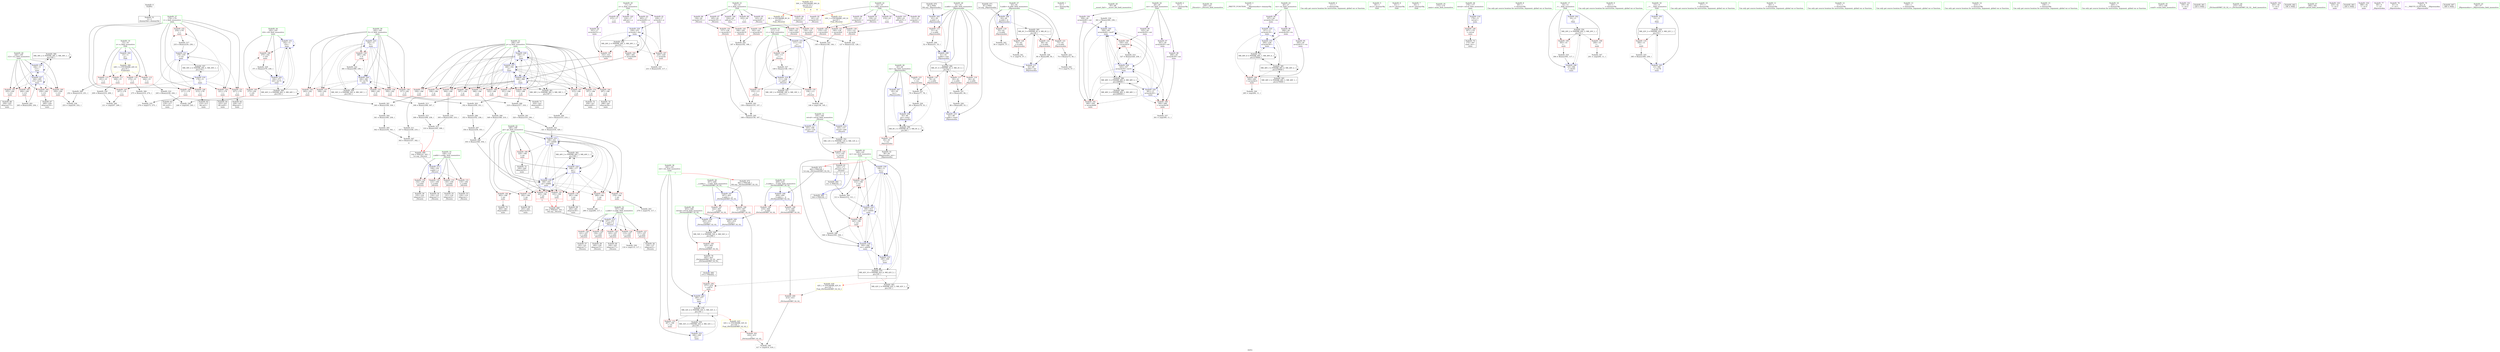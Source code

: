digraph "SVFG" {
	label="SVFG";

	Node0x557dac9c1200 [shape=record,color=grey,label="{NodeID: 0\nNullPtr}"];
	Node0x557dac9c1200 -> Node0x557dac9ecbb0[style=solid];
	Node0x557daca127d0 [shape=record,color=black,label="{NodeID: 360\nMR_36V_2 = PHI(MR_36V_3, MR_36V_1, )\npts\{185 \}\n}"];
	Node0x557daca127d0 -> Node0x557dac9f0ad0[style=dashed];
	Node0x557daca127d0 -> Node0x557daca127d0[style=dashed];
	Node0x557dac9ef210 [shape=record,color=red,label="{NodeID: 194\n377\<--374\n\<--call74\nmain\n}"];
	Node0x557dac9ef210 -> Node0x557dac9f9880[style=solid];
	Node0x557dac9ebd40 [shape=record,color=red,label="{NodeID: 111\n208\<--15\n\<--n\nmain\n}"];
	Node0x557dac9ebd40 -> Node0x557dac9ffef0[style=solid];
	Node0x557dac9ea7c0 [shape=record,color=green,label="{NodeID: 28\n45\<--46\nres\<--res_field_insensitive\n_Z6powmodxx\n}"];
	Node0x557dac9ea7c0 -> Node0x557dac9f1690[style=solid];
	Node0x557dac9ea7c0 -> Node0x557dac9f1760[style=solid];
	Node0x557dac9ea7c0 -> Node0x557dac9efd00[style=solid];
	Node0x557dac9ea7c0 -> Node0x557dac9efea0[style=solid];
	Node0x557daca3a850 [shape=record,color=black,label="{NodeID: 471\n40 = PHI()\n1st arg _Z6powmodxx }"];
	Node0x557daca3a850 -> Node0x557dac9efc30[style=solid];
	Node0x557dac9fd970 [shape=record,color=grey,label="{NodeID: 305\n342 = Binary(236, 341, )\n}"];
	Node0x557dac9fd970 -> Node0x557dac9fdc70[style=solid];
	Node0x557dac9f0930 [shape=record,color=blue,label="{NodeID: 222\n180\<--240\nret\<--\nmain\n}"];
	Node0x557dac9f0930 -> Node0x557daca181d0[style=dashed];
	Node0x557dac9f2390 [shape=record,color=red,label="{NodeID: 139\n126\<--125\n\<--arrayidx2\n_Z4costii\n}"];
	Node0x557dac9f2390 -> Node0x557dac9ff5f0[style=solid];
	Node0x557dac9ecff0 [shape=record,color=black,label="{NodeID: 56\n138\<--137\nidxprom5\<--\n_Z4costii\n}"];
	Node0x557daca00370 [shape=record,color=grey,label="{NodeID: 333\n145 = Binary(140, 144, )\n}"];
	Node0x557daca00370 -> Node0x557daca019f0[style=solid];
	Node0x557dac9f9e30 [shape=record,color=blue,label="{NodeID: 250\n405\<--422\nretval\<--\n_ZSt3minIiERKT_S2_S2_\n}"];
	Node0x557dac9f9e30 -> Node0x557daca154d0[style=dashed];
	Node0x557dac9f3a50 [shape=record,color=red,label="{NodeID: 167\n315\<--186\n\<--p\nmain\n}"];
	Node0x557dac9f3a50 -> Node0x557dac9fc8f0[style=solid];
	Node0x557dac9ee6b0 [shape=record,color=purple,label="{NodeID: 84\n125\<--20\narrayidx2\<--t\n_Z4costii\n}"];
	Node0x557dac9ee6b0 -> Node0x557dac9f2390[style=solid];
	Node0x557dac9e5070 [shape=record,color=green,label="{NodeID: 1\n4\<--1\n.str\<--dummyObj\nGlob }"];
	Node0x557daca12cd0 [shape=record,color=black,label="{NodeID: 361\nMR_38V_2 = PHI(MR_38V_3, MR_38V_1, )\npts\{187 \}\n}"];
	Node0x557daca12cd0 -> Node0x557dac9f0e10[style=dashed];
	Node0x557daca12cd0 -> Node0x557daca12cd0[style=dashed];
	Node0x557dac9ef2e0 [shape=record,color=red,label="{NodeID: 195\n425\<--405\n\<--retval\n_ZSt3minIiERKT_S2_S2_\n}"];
	Node0x557dac9ef2e0 -> Node0x557dac9ee030[style=solid];
	Node0x557dac9ebe10 [shape=record,color=red,label="{NodeID: 112\n244\<--15\n\<--n\nmain\n}"];
	Node0x557dac9ebe10 -> Node0x557dac9fe0f0[style=solid];
	Node0x557dac9ea890 [shape=record,color=green,label="{NodeID: 29\n65\<--66\n__assert_fail\<--__assert_fail_field_insensitive\n}"];
	Node0x557daca3a920 [shape=record,color=black,label="{NodeID: 472\n403 = PHI(180, )\n0th arg _ZSt3minIiERKT_S2_S2_ }"];
	Node0x557daca3a920 -> Node0x557dac9f9bc0[style=solid];
	Node0x557dac9fdaf0 [shape=record,color=grey,label="{NodeID: 306\n275 = Binary(210, 274, )\n}"];
	Node0x557dac9fdaf0 -> Node0x557daca00670[style=solid];
	Node0x557dac9f0a00 [shape=record,color=blue,label="{NodeID: 223\n182\<--11\nS\<--\nmain\n}"];
	Node0x557dac9f0a00 -> Node0x557dac9f2fc0[style=dashed];
	Node0x557dac9f0a00 -> Node0x557dac9f3090[style=dashed];
	Node0x557dac9f0a00 -> Node0x557dac9f3160[style=dashed];
	Node0x557dac9f0a00 -> Node0x557dac9f3230[style=dashed];
	Node0x557dac9f0a00 -> Node0x557dac9f3300[style=dashed];
	Node0x557dac9f0a00 -> Node0x557dac9f33d0[style=dashed];
	Node0x557dac9f0a00 -> Node0x557dac9f9950[style=dashed];
	Node0x557dac9f0a00 -> Node0x557daca122d0[style=dashed];
	Node0x557dac9f2460 [shape=record,color=red,label="{NodeID: 140\n133\<--132\n\<--arrayidx4\n_Z4costii\n}"];
	Node0x557dac9f2460 -> Node0x557dac9f0380[style=solid];
	Node0x557dac9ed0c0 [shape=record,color=black,label="{NodeID: 57\n142\<--141\nidxprom7\<--\n_Z4costii\n}"];
	Node0x557daca004f0 [shape=record,color=grey,label="{NodeID: 334\n361 = Binary(360, 236, )\n}"];
	Node0x557daca004f0 -> Node0x557dac9f9610[style=solid];
	Node0x557dac9f3b20 [shape=record,color=red,label="{NodeID: 168\n318\<--186\n\<--p\nmain\n}"];
	Node0x557dac9f3b20 -> Node0x557dac9fc170[style=solid];
	Node0x557dac9ee780 [shape=record,color=purple,label="{NodeID: 85\n143\<--20\narrayidx8\<--t\n_Z4costii\n}"];
	Node0x557dac9ee780 -> Node0x557dac9f2600[style=solid];
	Node0x557dac9c3b00 [shape=record,color=green,label="{NodeID: 2\n6\<--1\n.str.1\<--dummyObj\nGlob }"];
	Node0x557daca131d0 [shape=record,color=black,label="{NodeID: 362\nMR_40V_2 = PHI(MR_40V_3, MR_40V_1, )\npts\{189 \}\n}"];
	Node0x557daca131d0 -> Node0x557dac9f0ee0[style=dashed];
	Node0x557daca131d0 -> Node0x557daca131d0[style=dashed];
	Node0x557dac9ef3b0 [shape=record,color=red,label="{NodeID: 196\n415\<--407\n\<--__a.addr\n_ZSt3minIiERKT_S2_S2_\n}"];
	Node0x557dac9ef3b0 -> Node0x557dac9ef7c0[style=solid];
	Node0x557dac9ebee0 [shape=record,color=red,label="{NodeID: 113\n251\<--15\n\<--n\nmain\n}"];
	Node0x557dac9ebee0 -> Node0x557dac9fddf0[style=solid];
	Node0x557dac9ea990 [shape=record,color=green,label="{NodeID: 30\n100\<--101\n_Z4costii\<--_Z4costii_field_insensitive\n}"];
	Node0x557daca3aa30 [shape=record,color=black,label="{NodeID: 473\n404 = PHI(190, )\n1st arg _ZSt3minIiERKT_S2_S2_ }"];
	Node0x557daca3aa30 -> Node0x557dac9f9c90[style=solid];
	Node0x557dac9fdc70 [shape=record,color=grey,label="{NodeID: 307\n343 = Binary(337, 342, )\n|{<s0>6}}"];
	Node0x557dac9fdc70:s0 -> Node0x557daca3a600[style=solid,color=red];
	Node0x557dac9f0ad0 [shape=record,color=blue,label="{NodeID: 224\n184\<--11\ni12\<--\nmain\n}"];
	Node0x557dac9f0ad0 -> Node0x557dac9f34a0[style=dashed];
	Node0x557dac9f0ad0 -> Node0x557dac9f3570[style=dashed];
	Node0x557dac9f0ad0 -> Node0x557dac9f3640[style=dashed];
	Node0x557dac9f0ad0 -> Node0x557dac9f3710[style=dashed];
	Node0x557dac9f0ad0 -> Node0x557dac9f0ad0[style=dashed];
	Node0x557dac9f0ad0 -> Node0x557dac9f0d40[style=dashed];
	Node0x557dac9f0ad0 -> Node0x557daca127d0[style=dashed];
	Node0x557dac9f2530 [shape=record,color=red,label="{NodeID: 141\n140\<--139\n\<--arrayidx6\n_Z4costii\n}"];
	Node0x557dac9f2530 -> Node0x557daca00370[style=solid];
	Node0x557dac9ed190 [shape=record,color=black,label="{NodeID: 58\n155\<--154\nidxprom12\<--\n_Z4costii\n}"];
	Node0x557daca00670 [shape=record,color=grey,label="{NodeID: 335\n276 = cmp(273, 275, )\n}"];
	Node0x557dac9f3bf0 [shape=record,color=red,label="{NodeID: 169\n323\<--186\n\<--p\nmain\n}"];
	Node0x557dac9f3bf0 -> Node0x557dac9edc20[style=solid];
	Node0x557dac9ee850 [shape=record,color=purple,label="{NodeID: 86\n156\<--20\narrayidx13\<--t\n_Z4costii\n}"];
	Node0x557dac9ee850 -> Node0x557dac9f26d0[style=solid];
	Node0x557dac9d7d50 [shape=record,color=green,label="{NodeID: 3\n8\<--1\n__PRETTY_FUNCTION__._Z6powmodxx\<--dummyObj\nGlob }"];
	Node0x557daca136d0 [shape=record,color=black,label="{NodeID: 363\nMR_42V_2 = PHI(MR_42V_3, MR_42V_1, )\npts\{191 \}\n}"];
	Node0x557daca136d0 -> Node0x557dac9f0fb0[style=dashed];
	Node0x557daca136d0 -> Node0x557daca136d0[style=dashed];
	Node0x557dac9ef480 [shape=record,color=red,label="{NodeID: 197\n422\<--407\n\<--__a.addr\n_ZSt3minIiERKT_S2_S2_\n}"];
	Node0x557dac9ef480 -> Node0x557dac9f9e30[style=solid];
	Node0x557dac9ebfb0 [shape=record,color=red,label="{NodeID: 114\n274\<--15\n\<--n\nmain\n}"];
	Node0x557dac9ebfb0 -> Node0x557dac9fdaf0[style=solid];
	Node0x557dac9eaa90 [shape=record,color=green,label="{NodeID: 31\n105\<--106\nretval\<--retval_field_insensitive\n_Z4costii\n}"];
	Node0x557dac9eaa90 -> Node0x557dac9f1830[style=solid];
	Node0x557dac9eaa90 -> Node0x557dac9f02b0[style=solid];
	Node0x557dac9eaa90 -> Node0x557dac9f0520[style=solid];
	Node0x557dac9fddf0 [shape=record,color=grey,label="{NodeID: 308\n252 = Binary(210, 251, )\n}"];
	Node0x557dac9fddf0 -> Node0x557daca007f0[style=solid];
	Node0x557dac9f0ba0 [shape=record,color=blue,label="{NodeID: 225\n257\<--11\narrayidx18\<--\nmain\n}"];
	Node0x557dac9f0ba0 -> Node0x557dac9f4b60[style=dashed];
	Node0x557dac9f0ba0 -> Node0x557dac9f0ba0[style=dashed];
	Node0x557dac9f0ba0 -> Node0x557dac9f9060[style=dashed];
	Node0x557dac9f0ba0 -> Node0x557dac9cda60[style=dashed];
	Node0x557dac9f0ba0 -> Node0x557dac9f57b0[style=dashed];
	Node0x557dac9f2600 [shape=record,color=red,label="{NodeID: 142\n144\<--143\n\<--arrayidx8\n_Z4costii\n}"];
	Node0x557dac9f2600 -> Node0x557daca00370[style=solid];
	Node0x557dac9ed260 [shape=record,color=black,label="{NodeID: 59\n160\<--159\nidxprom15\<--\n_Z4costii\n}"];
	Node0x557daca007f0 [shape=record,color=grey,label="{NodeID: 336\n253 = cmp(250, 252, )\n}"];
	Node0x557dac9f3cc0 [shape=record,color=red,label="{NodeID: 170\n336\<--186\n\<--p\nmain\n}"];
	Node0x557dac9f3cc0 -> Node0x557dac9fe270[style=solid];
	Node0x557dac9ee920 [shape=record,color=purple,label="{NodeID: 87\n165\<--20\narrayidx18\<--t\n_Z4costii\n}"];
	Node0x557dac9ee920 -> Node0x557dac9f2870[style=solid];
	Node0x557dac9d6ee0 [shape=record,color=green,label="{NodeID: 4\n11\<--1\n\<--dummyObj\nCan only get source location for instruction, argument, global var or function.}"];
	Node0x557daca13bd0 [shape=record,color=black,label="{NodeID: 364\nMR_44V_2 = PHI(MR_44V_3, MR_44V_1, )\npts\{193 \}\n}"];
	Node0x557daca13bd0 -> Node0x557dac9f8ec0[style=dashed];
	Node0x557daca13bd0 -> Node0x557daca13bd0[style=dashed];
	Node0x557dac9ef550 [shape=record,color=red,label="{NodeID: 198\n413\<--409\n\<--__b.addr\n_ZSt3minIiERKT_S2_S2_\n}"];
	Node0x557dac9ef550 -> Node0x557dac9ef6f0[style=solid];
	Node0x557dac9f1090 [shape=record,color=red,label="{NodeID: 115\n51\<--41\n\<--a.addr\n_Z6powmodxx\n}"];
	Node0x557dac9f1090 -> Node0x557dac9fdf70[style=solid];
	Node0x557dac9eab60 [shape=record,color=green,label="{NodeID: 32\n107\<--108\nx.addr\<--x.addr_field_insensitive\n_Z4costii\n}"];
	Node0x557dac9eab60 -> Node0x557dac9f1900[style=solid];
	Node0x557dac9eab60 -> Node0x557dac9f19d0[style=solid];
	Node0x557dac9eab60 -> Node0x557dac9f1aa0[style=solid];
	Node0x557dac9eab60 -> Node0x557dac9f1b70[style=solid];
	Node0x557dac9eab60 -> Node0x557dac9f1c40[style=solid];
	Node0x557dac9eab60 -> Node0x557dac9f0110[style=solid];
	Node0x557dac9fdf70 [shape=record,color=grey,label="{NodeID: 309\n52 = Binary(51, 53, )\n}"];
	Node0x557dac9fdf70 -> Node0x557dac9efdd0[style=solid];
	Node0x557dac9f0c70 [shape=record,color=blue,label="{NodeID: 226\n261\<--11\narrayidx20\<--\nmain\n}"];
	Node0x557dac9f0c70 -> Node0x557dac9f4c30[style=dashed];
	Node0x557dac9f0c70 -> Node0x557dac9f4d00[style=dashed];
	Node0x557dac9f0c70 -> Node0x557dac9ef070[style=dashed];
	Node0x557dac9f0c70 -> Node0x557dac9f0c70[style=dashed];
	Node0x557dac9f0c70 -> Node0x557dac9f92d0[style=dashed];
	Node0x557dac9f0c70 -> Node0x557dac9f9610[style=dashed];
	Node0x557dac9f0c70 -> Node0x557dac9f5cb0[style=dashed];
	Node0x557dac9f26d0 [shape=record,color=red,label="{NodeID: 143\n157\<--156\n\<--arrayidx13\n_Z4costii\n}"];
	Node0x557dac9f26d0 -> Node0x557dac9fd4f0[style=solid];
	Node0x557dac9ed330 [shape=record,color=black,label="{NodeID: 60\n164\<--163\nidxprom17\<--\n_Z4costii\n}"];
	Node0x557daca00970 [shape=record,color=grey,label="{NodeID: 337\n301 = cmp(300, 11, )\n}"];
	Node0x557dac9f3d90 [shape=record,color=red,label="{NodeID: 171\n339\<--186\n\<--p\nmain\n}"];
	Node0x557dac9f3d90 -> Node0x557dac9fd370[style=solid];
	Node0x557dac9ee9f0 [shape=record,color=purple,label="{NodeID: 88\n223\<--20\n\<--t\nmain\n}"];
	Node0x557dac9d7b30 [shape=record,color=green,label="{NodeID: 5\n30\<--1\n.str.2\<--dummyObj\nGlob }"];
	Node0x557daca140d0 [shape=record,color=black,label="{NodeID: 365\nMR_46V_2 = PHI(MR_46V_3, MR_46V_1, )\npts\{270000 \}\n}"];
	Node0x557daca140d0 -> Node0x557dac9f57b0[style=dashed];
	Node0x557dac9ef620 [shape=record,color=red,label="{NodeID: 199\n419\<--409\n\<--__b.addr\n_ZSt3minIiERKT_S2_S2_\n}"];
	Node0x557dac9ef620 -> Node0x557dac9f9d60[style=solid];
	Node0x557dac9f1120 [shape=record,color=red,label="{NodeID: 116\n78\<--41\n\<--a.addr\n_Z6powmodxx\n}"];
	Node0x557dac9f1120 -> Node0x557dac9ff170[style=solid];
	Node0x557dac9eac30 [shape=record,color=green,label="{NodeID: 33\n109\<--110\ny.addr\<--y.addr_field_insensitive\n_Z4costii\n}"];
	Node0x557dac9eac30 -> Node0x557dac9f1d10[style=solid];
	Node0x557dac9eac30 -> Node0x557dac9f1de0[style=solid];
	Node0x557dac9eac30 -> Node0x557dac9f1eb0[style=solid];
	Node0x557dac9eac30 -> Node0x557dac9f1f80[style=solid];
	Node0x557dac9eac30 -> Node0x557dac9f01e0[style=solid];
	Node0x557dac9fe0f0 [shape=record,color=grey,label="{NodeID: 310\n245 = Binary(236, 244, )\n}"];
	Node0x557dac9fe0f0 -> Node0x557daca00af0[style=solid];
	Node0x557dac9f0d40 [shape=record,color=blue,label="{NodeID: 227\n184\<--265\ni12\<--inc22\nmain\n}"];
	Node0x557dac9f0d40 -> Node0x557dac9f34a0[style=dashed];
	Node0x557dac9f0d40 -> Node0x557dac9f3570[style=dashed];
	Node0x557dac9f0d40 -> Node0x557dac9f3640[style=dashed];
	Node0x557dac9f0d40 -> Node0x557dac9f3710[style=dashed];
	Node0x557dac9f0d40 -> Node0x557dac9f0ad0[style=dashed];
	Node0x557dac9f0d40 -> Node0x557dac9f0d40[style=dashed];
	Node0x557dac9f0d40 -> Node0x557daca127d0[style=dashed];
	Node0x557dac9f27a0 [shape=record,color=red,label="{NodeID: 144\n162\<--161\n\<--arrayidx16\n_Z4costii\n}"];
	Node0x557dac9f27a0 -> Node0x557dac9fc5f0[style=solid];
	Node0x557dac9ed400 [shape=record,color=black,label="{NodeID: 61\n102\<--171\n_Z4costii_ret\<--\n_Z4costii\n|{<s0>5|<s1>6}}"];
	Node0x557dac9ed400:s0 -> Node0x557daca39ec0[style=solid,color=blue];
	Node0x557dac9ed400:s1 -> Node0x557daca3a0b0[style=solid,color=blue];
	Node0x557daca00af0 [shape=record,color=grey,label="{NodeID: 338\n246 = cmp(243, 245, )\n}"];
	Node0x557dac9f3e60 [shape=record,color=red,label="{NodeID: 172\n348\<--186\n\<--p\nmain\n}"];
	Node0x557dac9f3e60 -> Node0x557dac9fc2f0[style=solid];
	Node0x557dac9eeac0 [shape=record,color=purple,label="{NodeID: 89\n121\<--23\narrayidx\<--l\n_Z4costii\n}"];
	Node0x557dac9eeac0 -> Node0x557dac9f22c0[style=solid];
	Node0x557dac9d7bc0 [shape=record,color=green,label="{NodeID: 6\n32\<--1\n.str.3\<--dummyObj\nGlob }"];
	Node0x557daca145d0 [shape=record,color=black,label="{NodeID: 366\nMR_48V_2 = PHI(MR_48V_3, MR_48V_1, )\npts\{290000 \}\n}"];
	Node0x557daca145d0 -> Node0x557dac9f5cb0[style=dashed];
	Node0x557dac9ef6f0 [shape=record,color=red,label="{NodeID: 200\n414\<--413\n\<--\n_ZSt3minIiERKT_S2_S2_\n}"];
	Node0x557dac9ef6f0 -> Node0x557daca00df0[style=solid];
	Node0x557dac9f11b0 [shape=record,color=red,label="{NodeID: 117\n83\<--41\n\<--a.addr\n_Z6powmodxx\n}"];
	Node0x557dac9f11b0 -> Node0x557daca00070[style=solid];
	Node0x557dac9ead00 [shape=record,color=green,label="{NodeID: 34\n111\<--112\nr\<--r_field_insensitive\n_Z4costii\n}"];
	Node0x557dac9ead00 -> Node0x557dac9f2050[style=solid];
	Node0x557dac9ead00 -> Node0x557dac9f2120[style=solid];
	Node0x557dac9ead00 -> Node0x557dac9f21f0[style=solid];
	Node0x557dac9ead00 -> Node0x557dac9f0380[style=solid];
	Node0x557dac9ead00 -> Node0x557dac9f0450[style=solid];
	Node0x557daca1f1d0 [shape=record,color=black,label="{NodeID: 394\nMR_2V_4 = PHI(MR_2V_5, MR_2V_3, )\npts\{42 \}\n}"];
	Node0x557daca1f1d0 -> Node0x557dac9f1120[style=dashed];
	Node0x557daca1f1d0 -> Node0x557dac9f11b0[style=dashed];
	Node0x557daca1f1d0 -> Node0x557dac9f1280[style=dashed];
	Node0x557daca1f1d0 -> Node0x557dac9eff70[style=dashed];
	Node0x557dac9fe270 [shape=record,color=grey,label="{NodeID: 311\n337 = Binary(336, 210, )\n}"];
	Node0x557dac9fe270 -> Node0x557dac9fdc70[style=solid];
	Node0x557dac9f0e10 [shape=record,color=blue,label="{NodeID: 228\n186\<--11\np\<--\nmain\n}"];
	Node0x557dac9f0e10 -> Node0x557dac9f37e0[style=dashed];
	Node0x557dac9f0e10 -> Node0x557dac9f38b0[style=dashed];
	Node0x557dac9f0e10 -> Node0x557dac9f3980[style=dashed];
	Node0x557dac9f0e10 -> Node0x557dac9f3a50[style=dashed];
	Node0x557dac9f0e10 -> Node0x557dac9f3b20[style=dashed];
	Node0x557dac9f0e10 -> Node0x557dac9f3bf0[style=dashed];
	Node0x557dac9f0e10 -> Node0x557dac9f3cc0[style=dashed];
	Node0x557dac9f0e10 -> Node0x557dac9f3d90[style=dashed];
	Node0x557dac9f0e10 -> Node0x557dac9f3e60[style=dashed];
	Node0x557dac9f0e10 -> Node0x557dac9f3f30[style=dashed];
	Node0x557dac9f0e10 -> Node0x557dac9f4000[style=dashed];
	Node0x557dac9f0e10 -> Node0x557dac9f0e10[style=dashed];
	Node0x557dac9f0e10 -> Node0x557dac9f93a0[style=dashed];
	Node0x557dac9f0e10 -> Node0x557dac9f96e0[style=dashed];
	Node0x557dac9f0e10 -> Node0x557daca12cd0[style=dashed];
	Node0x557dac9f2870 [shape=record,color=red,label="{NodeID: 145\n166\<--165\n\<--arrayidx18\n_Z4costii\n}"];
	Node0x557dac9f2870 -> Node0x557dac9fc5f0[style=solid];
	Node0x557dac9ed4d0 [shape=record,color=black,label="{NodeID: 62\n214\<--213\nidx.ext\<--\nmain\n}"];
	Node0x557daca00c70 [shape=record,color=grey,label="{NodeID: 339\n116 = cmp(115, 117, )\n}"];
	Node0x557dac9f3f30 [shape=record,color=red,label="{NodeID: 173\n351\<--186\n\<--p\nmain\n}"];
	Node0x557dac9f3f30 -> Node0x557dac9fd670[style=solid];
	Node0x557dac9eeb90 [shape=record,color=purple,label="{NodeID: 90\n132\<--23\narrayidx4\<--l\n_Z4costii\n}"];
	Node0x557dac9eeb90 -> Node0x557dac9f2460[style=solid];
	Node0x557dac9d7c50 [shape=record,color=green,label="{NodeID: 7\n34\<--1\n.str.4\<--dummyObj\nGlob }"];
	Node0x557dac9ef7c0 [shape=record,color=red,label="{NodeID: 201\n416\<--415\n\<--\n_ZSt3minIiERKT_S2_S2_\n}"];
	Node0x557dac9ef7c0 -> Node0x557daca00df0[style=solid];
	Node0x557dac9f1280 [shape=record,color=red,label="{NodeID: 118\n84\<--41\n\<--a.addr\n_Z6powmodxx\n}"];
	Node0x557dac9f1280 -> Node0x557daca00070[style=solid];
	Node0x557dac9eadd0 [shape=record,color=green,label="{NodeID: 35\n173\<--174\nmain\<--main_field_insensitive\n}"];
	Node0x557daca1f6d0 [shape=record,color=black,label="{NodeID: 395\nMR_4V_3 = PHI(MR_4V_4, MR_4V_2, )\npts\{44 \}\n}"];
	Node0x557daca1f6d0 -> Node0x557dac9f1420[style=dashed];
	Node0x557daca1f6d0 -> Node0x557dac9f14f0[style=dashed];
	Node0x557daca1f6d0 -> Node0x557dac9f15c0[style=dashed];
	Node0x557daca1f6d0 -> Node0x557dac9f0040[style=dashed];
	Node0x557dac9fe3f0 [shape=record,color=grey,label="{NodeID: 312\n310 = Binary(305, 309, )\n|{<s0>5}}"];
	Node0x557dac9fe3f0:s0 -> Node0x557daca3a600[style=solid,color=red];
	Node0x557dac9f0ee0 [shape=record,color=blue,label="{NodeID: 229\n188\<--117\npe\<--\nmain\n}"];
	Node0x557dac9f0ee0 -> Node0x557dac9f40d0[style=dashed];
	Node0x557dac9f0ee0 -> Node0x557dac9f41a0[style=dashed];
	Node0x557dac9f0ee0 -> Node0x557dac9f4270[style=dashed];
	Node0x557dac9f0ee0 -> Node0x557dac9f4340[style=dashed];
	Node0x557dac9f0ee0 -> Node0x557dac9f4410[style=dashed];
	Node0x557dac9f0ee0 -> Node0x557dac9f45b0[style=dashed];
	Node0x557dac9f0ee0 -> Node0x557dac9f0ee0[style=dashed];
	Node0x557dac9f0ee0 -> Node0x557dac9f9200[style=dashed];
	Node0x557dac9f0ee0 -> Node0x557dac9f9540[style=dashed];
	Node0x557dac9f0ee0 -> Node0x557daca131d0[style=dashed];
	Node0x557dac9f2940 [shape=record,color=red,label="{NodeID: 146\n397\<--176\n\<--retval\nmain\n}"];
	Node0x557dac9f2940 -> Node0x557dac9edf60[style=solid];
	Node0x557dac9ed5a0 [shape=record,color=black,label="{NodeID: 63\n218\<--217\nidx.ext4\<--\nmain\n}"];
	Node0x557daca00df0 [shape=record,color=grey,label="{NodeID: 340\n417 = cmp(414, 416, )\n}"];
	Node0x557dac9f4000 [shape=record,color=red,label="{NodeID: 174\n357\<--186\n\<--p\nmain\n}"];
	Node0x557dac9f4000 -> Node0x557dac9eddc0[style=solid];
	Node0x557dac9eec60 [shape=record,color=purple,label="{NodeID: 91\n139\<--23\narrayidx6\<--l\n_Z4costii\n}"];
	Node0x557dac9eec60 -> Node0x557dac9f2530[style=solid];
	Node0x557dac9d81c0 [shape=record,color=green,label="{NodeID: 8\n50\<--1\n\<--dummyObj\nCan only get source location for instruction, argument, global var or function.}"];
	Node0x557dac9ef890 [shape=record,color=blue,label="{NodeID: 202\n10\<--11\n_\<--\nGlob }"];
	Node0x557dac9ef890 -> Node0x557daca109d0[style=dashed];
	Node0x557dac9f1350 [shape=record,color=red,label="{NodeID: 119\n55\<--43\n\<--b.addr\n_Z6powmodxx\n}"];
	Node0x557dac9f1350 -> Node0x557daca010f0[style=solid];
	Node0x557dac9eaed0 [shape=record,color=green,label="{NodeID: 36\n176\<--177\nretval\<--retval_field_insensitive\nmain\n}"];
	Node0x557dac9eaed0 -> Node0x557dac9f2940[style=solid];
	Node0x557dac9eaed0 -> Node0x557dac9f05f0[style=solid];
	Node0x557daca1fbd0 [shape=record,color=black,label="{NodeID: 396\nMR_6V_3 = PHI(MR_6V_5, MR_6V_2, )\npts\{46 \}\n}"];
	Node0x557daca1fbd0 -> Node0x557dac9f1690[style=dashed];
	Node0x557daca1fbd0 -> Node0x557dac9f1760[style=dashed];
	Node0x557daca1fbd0 -> Node0x557dac9efea0[style=dashed];
	Node0x557daca1fbd0 -> Node0x557daca1fbd0[style=dashed];
	Node0x557dac9fe570 [shape=record,color=grey,label="{NodeID: 313\n308 = Binary(306, 307, )\n}"];
	Node0x557dac9fe570 -> Node0x557dac9fe870[style=solid];
	Node0x557dac9f0fb0 [shape=record,color=blue,label="{NodeID: 230\n190\<--11\nmv\<--\nmain\n}"];
	Node0x557dac9f0fb0 -> Node0x557dac9f4750[style=dashed];
	Node0x557dac9f0fb0 -> Node0x557dac9f4820[style=dashed];
	Node0x557dac9f0fb0 -> Node0x557dac9f8f90[style=dashed];
	Node0x557dac9f0fb0 -> Node0x557dac9f9130[style=dashed];
	Node0x557dac9f0fb0 -> Node0x557dac9f9470[style=dashed];
	Node0x557dac9f0fb0 -> Node0x557daca159d0[style=dashed];
	Node0x557dac9f2a10 [shape=record,color=red,label="{NodeID: 147\n207\<--178\n\<--i\nmain\n}"];
	Node0x557dac9f2a10 -> Node0x557daca01b70[style=solid];
	Node0x557dac9ed670 [shape=record,color=black,label="{NodeID: 64\n222\<--221\nidx.ext6\<--\nmain\n}"];
	Node0x557daca00f70 [shape=record,color=grey,label="{NodeID: 341\n71 = cmp(70, 57, )\n}"];
	Node0x557dac9f40d0 [shape=record,color=red,label="{NodeID: 175\n278\<--188\n\<--pe\nmain\n}"];
	Node0x557dac9f40d0 -> Node0x557daca01270[style=solid];
	Node0x557dac9eed30 [shape=record,color=purple,label="{NodeID: 92\n161\<--23\narrayidx16\<--l\n_Z4costii\n}"];
	Node0x557dac9eed30 -> Node0x557dac9f27a0[style=solid];
	Node0x557dac9d8250 [shape=record,color=green,label="{NodeID: 9\n53\<--1\n\<--dummyObj\nCan only get source location for instruction, argument, global var or function.}"];
	Node0x557daca154d0 [shape=record,color=black,label="{NodeID: 369\nMR_54V_3 = PHI(MR_54V_4, MR_54V_2, )\npts\{406 \}\n}"];
	Node0x557daca154d0 -> Node0x557dac9ef2e0[style=dashed];
	Node0x557dac9ef960 [shape=record,color=blue,label="{NodeID: 203\n13\<--11\n__\<--\nGlob }"];
	Node0x557dac9ef960 -> Node0x557daca10ed0[style=dashed];
	Node0x557dac9f1420 [shape=record,color=red,label="{NodeID: 120\n70\<--43\n\<--b.addr\n_Z6powmodxx\n}"];
	Node0x557dac9f1420 -> Node0x557daca00f70[style=solid];
	Node0x557dac9eafa0 [shape=record,color=green,label="{NodeID: 37\n178\<--179\ni\<--i_field_insensitive\nmain\n}"];
	Node0x557dac9eafa0 -> Node0x557dac9f2a10[style=solid];
	Node0x557dac9eafa0 -> Node0x557dac9f2ae0[style=solid];
	Node0x557dac9eafa0 -> Node0x557dac9f2bb0[style=solid];
	Node0x557dac9eafa0 -> Node0x557dac9f2c80[style=solid];
	Node0x557dac9eafa0 -> Node0x557dac9f2d50[style=solid];
	Node0x557dac9eafa0 -> Node0x557dac9f2e20[style=solid];
	Node0x557dac9eafa0 -> Node0x557dac9f06c0[style=solid];
	Node0x557dac9eafa0 -> Node0x557dac9f0860[style=solid];
	Node0x557dac9fe6f0 [shape=record,color=grey,label="{NodeID: 314\n327 = Binary(326, 236, )\n}"];
	Node0x557dac9fe6f0 -> Node0x557dac9f92d0[style=solid];
	Node0x557dac9f8ec0 [shape=record,color=blue,label="{NodeID: 231\n192\<--11\ni24\<--\nmain\n}"];
	Node0x557dac9f8ec0 -> Node0x557dac9f48f0[style=dashed];
	Node0x557dac9f8ec0 -> Node0x557dac9f49c0[style=dashed];
	Node0x557dac9f8ec0 -> Node0x557dac9f8ec0[style=dashed];
	Node0x557dac9f8ec0 -> Node0x557dac9f97b0[style=dashed];
	Node0x557dac9f8ec0 -> Node0x557daca13bd0[style=dashed];
	Node0x557dac9f2ae0 [shape=record,color=red,label="{NodeID: 148\n213\<--178\n\<--i\nmain\n}"];
	Node0x557dac9f2ae0 -> Node0x557dac9ed4d0[style=solid];
	Node0x557dac9ed740 [shape=record,color=black,label="{NodeID: 65\n228\<--227\nidxprom\<--\nmain\n}"];
	Node0x557daca22c20 [shape=record,color=yellow,style=double,label="{NodeID: 425\n32V_1 = ENCHI(MR_32V_0)\npts\{181 \}\nFun[_ZSt3minIiERKT_S2_S2_]}"];
	Node0x557daca22c20 -> Node0x557dac9ef7c0[style=dashed];
	Node0x557daca010f0 [shape=record,color=grey,label="{NodeID: 342\n56 = cmp(55, 57, )\n}"];
	Node0x557dac9f41a0 [shape=record,color=red,label="{NodeID: 176\n281\<--188\n\<--pe\nmain\n}"];
	Node0x557dac9f41a0 -> Node0x557dac9ed9b0[style=solid];
	Node0x557dac9eee00 [shape=record,color=purple,label="{NodeID: 93\n219\<--23\n\<--l\nmain\n}"];
	Node0x557dac9d82e0 [shape=record,color=green,label="{NodeID: 10\n57\<--1\n\<--dummyObj\nCan only get source location for instruction, argument, global var or function.}"];
	Node0x557daca159d0 [shape=record,color=black,label="{NodeID: 370\nMR_42V_10 = PHI(MR_42V_6, MR_42V_5, )\npts\{191 \}\n|{|<s3>7}}"];
	Node0x557daca159d0 -> Node0x557dac9ef210[style=dashed];
	Node0x557daca159d0 -> Node0x557dac9f0fb0[style=dashed];
	Node0x557daca159d0 -> Node0x557daca136d0[style=dashed];
	Node0x557daca159d0:s3 -> Node0x557daca22d00[style=dashed,color=red];
	Node0x557dac9efa60 [shape=record,color=blue,label="{NodeID: 204\n15\<--11\nn\<--\nGlob }"];
	Node0x557dac9efa60 -> Node0x557daca20cd0[style=dashed];
	Node0x557dac9f14f0 [shape=record,color=red,label="{NodeID: 121\n73\<--43\n\<--b.addr\n_Z6powmodxx\n}"];
	Node0x557dac9f14f0 -> Node0x557dac9ff470[style=solid];
	Node0x557dac9eb070 [shape=record,color=green,label="{NodeID: 38\n180\<--181\nret\<--ret_field_insensitive\nmain\n|{|<s3>7}}"];
	Node0x557dac9eb070 -> Node0x557dac9f2ef0[style=solid];
	Node0x557dac9eb070 -> Node0x557dac9f0930[style=solid];
	Node0x557dac9eb070 -> Node0x557dac9f9880[style=solid];
	Node0x557dac9eb070:s3 -> Node0x557daca3a920[style=solid,color=red];
	Node0x557dac9fe870 [shape=record,color=grey,label="{NodeID: 315\n309 = Binary(308, 236, )\n}"];
	Node0x557dac9fe870 -> Node0x557dac9fe3f0[style=solid];
	Node0x557dac9f8f90 [shape=record,color=blue,label="{NodeID: 232\n190\<--240\nmv\<--\nmain\n}"];
	Node0x557dac9f8f90 -> Node0x557daca159d0[style=dashed];
	Node0x557dac9f2bb0 [shape=record,color=red,label="{NodeID: 149\n217\<--178\n\<--i\nmain\n}"];
	Node0x557dac9f2bb0 -> Node0x557dac9ed5a0[style=solid];
	Node0x557dac9ed810 [shape=record,color=black,label="{NodeID: 66\n256\<--255\nidxprom17\<--\nmain\n}"];
	Node0x557daca22d00 [shape=record,color=yellow,style=double,label="{NodeID: 426\n42V_1 = ENCHI(MR_42V_0)\npts\{191 \}\nFun[_ZSt3minIiERKT_S2_S2_]}"];
	Node0x557daca22d00 -> Node0x557dac9ef6f0[style=dashed];
	Node0x557daca01270 [shape=record,color=grey,label="{NodeID: 343\n279 = cmp(278, 117, )\n}"];
	Node0x557dac9f4270 [shape=record,color=red,label="{NodeID: 177\n289\<--188\n\<--pe\nmain\n}"];
	Node0x557dac9f4270 -> Node0x557daca016f0[style=solid];
	Node0x557dac9eeed0 [shape=record,color=purple,label="{NodeID: 94\n257\<--26\narrayidx18\<--vis\nmain\n}"];
	Node0x557dac9eeed0 -> Node0x557dac9f0ba0[style=solid];
	Node0x557dac9c3d10 [shape=record,color=green,label="{NodeID: 11\n64\<--1\n\<--dummyObj\nCan only get source location for instruction, argument, global var or function.}"];
	Node0x557dac9efb60 [shape=record,color=blue,label="{NodeID: 205\n41\<--39\na.addr\<--a\n_Z6powmodxx\n}"];
	Node0x557dac9efb60 -> Node0x557dac9f1090[style=dashed];
	Node0x557dac9efb60 -> Node0x557dac9efdd0[style=dashed];
	Node0x557dac9f15c0 [shape=record,color=red,label="{NodeID: 122\n89\<--43\n\<--b.addr\n_Z6powmodxx\n}"];
	Node0x557dac9f15c0 -> Node0x557dac9ff8f0[style=solid];
	Node0x557dac9eb140 [shape=record,color=green,label="{NodeID: 39\n182\<--183\nS\<--S_field_insensitive\nmain\n}"];
	Node0x557dac9eb140 -> Node0x557dac9f2fc0[style=solid];
	Node0x557dac9eb140 -> Node0x557dac9f3090[style=solid];
	Node0x557dac9eb140 -> Node0x557dac9f3160[style=solid];
	Node0x557dac9eb140 -> Node0x557dac9f3230[style=solid];
	Node0x557dac9eb140 -> Node0x557dac9f3300[style=solid];
	Node0x557dac9eb140 -> Node0x557dac9f33d0[style=solid];
	Node0x557dac9eb140 -> Node0x557dac9f0a00[style=solid];
	Node0x557dac9eb140 -> Node0x557dac9f9950[style=solid];
	Node0x557daca20cd0 [shape=record,color=yellow,style=double,label="{NodeID: 399\n24V_1 = ENCHI(MR_24V_0)\npts\{16 \}\nFun[main]}"];
	Node0x557daca20cd0 -> Node0x557dac9ebd40[style=dashed];
	Node0x557daca20cd0 -> Node0x557dac9ebe10[style=dashed];
	Node0x557daca20cd0 -> Node0x557dac9ebee0[style=dashed];
	Node0x557daca20cd0 -> Node0x557dac9ebfb0[style=dashed];
	Node0x557dac9fe9f0 [shape=record,color=grey,label="{NodeID: 316\n305 = Binary(304, 210, )\n}"];
	Node0x557dac9fe9f0 -> Node0x557dac9fe3f0[style=solid];
	Node0x557dac9f9060 [shape=record,color=blue,label="{NodeID: 233\n294\<--236\narrayidx36\<--\nmain\n}"];
	Node0x557dac9f9060 -> Node0x557dac9cda60[style=dashed];
	Node0x557dac9f2c80 [shape=record,color=red,label="{NodeID: 150\n221\<--178\n\<--i\nmain\n}"];
	Node0x557dac9f2c80 -> Node0x557dac9ed670[style=solid];
	Node0x557dac9ed8e0 [shape=record,color=black,label="{NodeID: 67\n260\<--259\nidxprom19\<--\nmain\n}"];
	Node0x557daca013f0 [shape=record,color=grey,label="{NodeID: 344\n285 = cmp(284, 11, )\n}"];
	Node0x557dac9f4340 [shape=record,color=red,label="{NodeID: 178\n292\<--188\n\<--pe\nmain\n}"];
	Node0x557dac9f4340 -> Node0x557dac9eda80[style=solid];
	Node0x557dac9eefa0 [shape=record,color=purple,label="{NodeID: 95\n283\<--26\narrayidx31\<--vis\nmain\n}"];
	Node0x557dac9eefa0 -> Node0x557dac9f4b60[style=solid];
	Node0x557dac9c3da0 [shape=record,color=green,label="{NodeID: 12\n117\<--1\n\<--dummyObj\nCan only get source location for instruction, argument, global var or function.}"];
	Node0x557dac9fc170 [shape=record,color=grey,label="{NodeID: 289\n319 = Binary(317, 318, )\n}"];
	Node0x557dac9fc170 -> Node0x557dac9fc470[style=solid];
	Node0x557dac9efc30 [shape=record,color=blue,label="{NodeID: 206\n43\<--40\nb.addr\<--b\n_Z6powmodxx\n}"];
	Node0x557dac9efc30 -> Node0x557dac9f1350[style=dashed];
	Node0x557dac9efc30 -> Node0x557daca1f6d0[style=dashed];
	Node0x557dac9f1690 [shape=record,color=red,label="{NodeID: 123\n77\<--45\n\<--res\n_Z6powmodxx\n}"];
	Node0x557dac9f1690 -> Node0x557dac9ff170[style=solid];
	Node0x557dac9eb210 [shape=record,color=green,label="{NodeID: 40\n184\<--185\ni12\<--i12_field_insensitive\nmain\n}"];
	Node0x557dac9eb210 -> Node0x557dac9f34a0[style=solid];
	Node0x557dac9eb210 -> Node0x557dac9f3570[style=solid];
	Node0x557dac9eb210 -> Node0x557dac9f3640[style=solid];
	Node0x557dac9eb210 -> Node0x557dac9f3710[style=solid];
	Node0x557dac9eb210 -> Node0x557dac9f0ad0[style=solid];
	Node0x557dac9eb210 -> Node0x557dac9f0d40[style=solid];
	Node0x557dac9feb70 [shape=record,color=grey,label="{NodeID: 317\n235 = Binary(234, 236, )\n}"];
	Node0x557dac9feb70 -> Node0x557dac9f0860[style=solid];
	Node0x557dac9f9130 [shape=record,color=blue,label="{NodeID: 234\n190\<--313\nmv\<--add44\nmain\n}"];
	Node0x557dac9f9130 -> Node0x557dac9f4750[style=dashed];
	Node0x557dac9f9130 -> Node0x557dac9f4820[style=dashed];
	Node0x557dac9f9130 -> Node0x557dac9f8f90[style=dashed];
	Node0x557dac9f9130 -> Node0x557dac9f9130[style=dashed];
	Node0x557dac9f9130 -> Node0x557dac9f9470[style=dashed];
	Node0x557dac9f9130 -> Node0x557daca159d0[style=dashed];
	Node0x557dac9f2d50 [shape=record,color=red,label="{NodeID: 151\n227\<--178\n\<--i\nmain\n}"];
	Node0x557dac9f2d50 -> Node0x557dac9ed740[style=solid];
	Node0x557dac9ed9b0 [shape=record,color=black,label="{NodeID: 68\n282\<--281\nidxprom30\<--\nmain\n}"];
	Node0x557daca01570 [shape=record,color=grey,label="{NodeID: 345\n75 = cmp(74, 57, )\n}"];
	Node0x557dac9f4410 [shape=record,color=red,label="{NodeID: 179\n303\<--188\n\<--pe\nmain\n|{<s0>5}}"];
	Node0x557dac9f4410:s0 -> Node0x557daca3a3c0[style=solid,color=red];
	Node0x557dac9ec130 [shape=record,color=purple,label="{NodeID: 96\n294\<--26\narrayidx36\<--vis\nmain\n}"];
	Node0x557dac9ec130 -> Node0x557dac9f9060[style=solid];
	Node0x557dac9c3e60 [shape=record,color=green,label="{NodeID: 13\n150\<--1\n\<--dummyObj\nCan only get source location for instruction, argument, global var or function.}"];
	Node0x557dac9fc2f0 [shape=record,color=grey,label="{NodeID: 290\n349 = Binary(348, 210, )\n}"];
	Node0x557dac9fc2f0 -> Node0x557dac9fd070[style=solid];
	Node0x557dac9efd00 [shape=record,color=blue,label="{NodeID: 207\n45\<--50\nres\<--\n_Z6powmodxx\n}"];
	Node0x557dac9efd00 -> Node0x557daca1fbd0[style=dashed];
	Node0x557dac9f1760 [shape=record,color=red,label="{NodeID: 124\n93\<--45\n\<--res\n_Z6powmodxx\n}"];
	Node0x557dac9f1760 -> Node0x557dac9eccb0[style=solid];
	Node0x557dac9eb2e0 [shape=record,color=green,label="{NodeID: 41\n186\<--187\np\<--p_field_insensitive\nmain\n}"];
	Node0x557dac9eb2e0 -> Node0x557dac9f37e0[style=solid];
	Node0x557dac9eb2e0 -> Node0x557dac9f38b0[style=solid];
	Node0x557dac9eb2e0 -> Node0x557dac9f3980[style=solid];
	Node0x557dac9eb2e0 -> Node0x557dac9f3a50[style=solid];
	Node0x557dac9eb2e0 -> Node0x557dac9f3b20[style=solid];
	Node0x557dac9eb2e0 -> Node0x557dac9f3bf0[style=solid];
	Node0x557dac9eb2e0 -> Node0x557dac9f3cc0[style=solid];
	Node0x557dac9eb2e0 -> Node0x557dac9f3d90[style=solid];
	Node0x557dac9eb2e0 -> Node0x557dac9f3e60[style=solid];
	Node0x557dac9eb2e0 -> Node0x557dac9f3f30[style=solid];
	Node0x557dac9eb2e0 -> Node0x557dac9f4000[style=solid];
	Node0x557dac9eb2e0 -> Node0x557dac9f0e10[style=solid];
	Node0x557dac9eb2e0 -> Node0x557dac9f93a0[style=solid];
	Node0x557dac9eb2e0 -> Node0x557dac9f96e0[style=solid];
	Node0x557dac9fecf0 [shape=record,color=grey,label="{NodeID: 318\n394 = Binary(393, 117, )\n}"];
	Node0x557dac9fecf0 -> Node0x557dac9f9af0[style=solid];
	Node0x557dac9f9200 [shape=record,color=blue,label="{NodeID: 235\n188\<--321\npe\<--add48\nmain\n}"];
	Node0x557dac9f9200 -> Node0x557dac9f40d0[style=dashed];
	Node0x557dac9f9200 -> Node0x557dac9f41a0[style=dashed];
	Node0x557dac9f9200 -> Node0x557dac9f4270[style=dashed];
	Node0x557dac9f9200 -> Node0x557dac9f4340[style=dashed];
	Node0x557dac9f9200 -> Node0x557dac9f4410[style=dashed];
	Node0x557dac9f9200 -> Node0x557dac9f44e0[style=dashed];
	Node0x557dac9f9200 -> Node0x557dac9f45b0[style=dashed];
	Node0x557dac9f9200 -> Node0x557dac9f0ee0[style=dashed];
	Node0x557dac9f9200 -> Node0x557dac9f9200[style=dashed];
	Node0x557dac9f9200 -> Node0x557dac9f9540[style=dashed];
	Node0x557dac9f9200 -> Node0x557daca131d0[style=dashed];
	Node0x557dac9f2e20 [shape=record,color=red,label="{NodeID: 152\n234\<--178\n\<--i\nmain\n}"];
	Node0x557dac9f2e20 -> Node0x557dac9feb70[style=solid];
	Node0x557dac9eda80 [shape=record,color=black,label="{NodeID: 69\n293\<--292\nidxprom35\<--\nmain\n}"];
	Node0x557daca016f0 [shape=record,color=grey,label="{NodeID: 346\n290 = cmp(289, 117, )\n}"];
	Node0x557dac9f44e0 [shape=record,color=red,label="{NodeID: 180\n329\<--188\n\<--pe\nmain\n}"];
	Node0x557dac9f44e0 -> Node0x557dac9edcf0[style=solid];
	Node0x557dac9ec200 [shape=record,color=purple,label="{NodeID: 97\n261\<--28\narrayidx20\<--cnt\nmain\n}"];
	Node0x557dac9ec200 -> Node0x557dac9f0c70[style=solid];
	Node0x557dac9e9b30 [shape=record,color=green,label="{NodeID: 14\n210\<--1\n\<--dummyObj\nCan only get source location for instruction, argument, global var or function.}"];
	Node0x557dac9fc470 [shape=record,color=grey,label="{NodeID: 291\n320 = Binary(319, 236, )\n}"];
	Node0x557dac9fc470 -> Node0x557daca001f0[style=solid];
	Node0x557dac9efdd0 [shape=record,color=blue,label="{NodeID: 208\n41\<--52\na.addr\<--rem\n_Z6powmodxx\n}"];
	Node0x557dac9efdd0 -> Node0x557daca1f1d0[style=dashed];
	Node0x557dac9f1830 [shape=record,color=red,label="{NodeID: 125\n171\<--105\n\<--retval\n_Z4costii\n}"];
	Node0x557dac9f1830 -> Node0x557dac9ed400[style=solid];
	Node0x557dac9eb3b0 [shape=record,color=green,label="{NodeID: 42\n188\<--189\npe\<--pe_field_insensitive\nmain\n}"];
	Node0x557dac9eb3b0 -> Node0x557dac9f40d0[style=solid];
	Node0x557dac9eb3b0 -> Node0x557dac9f41a0[style=solid];
	Node0x557dac9eb3b0 -> Node0x557dac9f4270[style=solid];
	Node0x557dac9eb3b0 -> Node0x557dac9f4340[style=solid];
	Node0x557dac9eb3b0 -> Node0x557dac9f4410[style=solid];
	Node0x557dac9eb3b0 -> Node0x557dac9f44e0[style=solid];
	Node0x557dac9eb3b0 -> Node0x557dac9f45b0[style=solid];
	Node0x557dac9eb3b0 -> Node0x557dac9f4680[style=solid];
	Node0x557dac9eb3b0 -> Node0x557dac9f0ee0[style=solid];
	Node0x557dac9eb3b0 -> Node0x557dac9f9200[style=solid];
	Node0x557dac9eb3b0 -> Node0x557dac9f9540[style=solid];
	Node0x557dac9fee70 [shape=record,color=grey,label="{NodeID: 319\n231 = Binary(230, 117, )\n}"];
	Node0x557dac9fee70 -> Node0x557dac9f0790[style=solid];
	Node0x557dac9f92d0 [shape=record,color=blue,label="{NodeID: 236\n325\<--327\narrayidx50\<--inc51\nmain\n}"];
	Node0x557dac9f92d0 -> Node0x557dac9f4c30[style=dashed];
	Node0x557dac9f92d0 -> Node0x557dac9f4d00[style=dashed];
	Node0x557dac9f92d0 -> Node0x557dac9ef070[style=dashed];
	Node0x557dac9f92d0 -> Node0x557dac9f92d0[style=dashed];
	Node0x557dac9f92d0 -> Node0x557dac9f9610[style=dashed];
	Node0x557dac9f92d0 -> Node0x557dac9f5cb0[style=dashed];
	Node0x557dac9f2ef0 [shape=record,color=red,label="{NodeID: 153\n387\<--180\n\<--ret\nmain\n}"];
	Node0x557dac9edb50 [shape=record,color=black,label="{NodeID: 70\n298\<--297\nidxprom38\<--\nmain\n}"];
	Node0x557daca01870 [shape=record,color=grey,label="{NodeID: 347\n201 = cmp(200, 11, )\n}"];
	Node0x557dac9f45b0 [shape=record,color=red,label="{NodeID: 181\n335\<--188\n\<--pe\nmain\n|{<s0>6}}"];
	Node0x557dac9f45b0:s0 -> Node0x557daca3a3c0[style=solid,color=red];
	Node0x557dac9ec2d0 [shape=record,color=purple,label="{NodeID: 98\n299\<--28\narrayidx39\<--cnt\nmain\n}"];
	Node0x557dac9ec2d0 -> Node0x557dac9f4c30[style=solid];
	Node0x557dac9e9bc0 [shape=record,color=green,label="{NodeID: 15\n236\<--1\n\<--dummyObj\nCan only get source location for instruction, argument, global var or function.}"];
	Node0x557dac9fc5f0 [shape=record,color=grey,label="{NodeID: 292\n167 = Binary(162, 166, )\n}"];
	Node0x557dac9fc5f0 -> Node0x557dac9fca70[style=solid];
	Node0x557dac9efea0 [shape=record,color=blue,label="{NodeID: 209\n45\<--80\nres\<--rem2\n_Z6powmodxx\n}"];
	Node0x557dac9efea0 -> Node0x557daca1fbd0[style=dashed];
	Node0x557dac9f1900 [shape=record,color=red,label="{NodeID: 126\n115\<--107\n\<--x.addr\n_Z4costii\n}"];
	Node0x557dac9f1900 -> Node0x557daca00c70[style=solid];
	Node0x557dac9eb480 [shape=record,color=green,label="{NodeID: 43\n190\<--191\nmv\<--mv_field_insensitive\nmain\n|{|<s6>7}}"];
	Node0x557dac9eb480 -> Node0x557dac9f4750[style=solid];
	Node0x557dac9eb480 -> Node0x557dac9f4820[style=solid];
	Node0x557dac9eb480 -> Node0x557dac9f0fb0[style=solid];
	Node0x557dac9eb480 -> Node0x557dac9f8f90[style=solid];
	Node0x557dac9eb480 -> Node0x557dac9f9130[style=solid];
	Node0x557dac9eb480 -> Node0x557dac9f9470[style=solid];
	Node0x557dac9eb480:s6 -> Node0x557daca3aa30[style=solid,color=red];
	Node0x557dac9feff0 [shape=record,color=grey,label="{NodeID: 320\n80 = Binary(79, 53, )\n}"];
	Node0x557dac9feff0 -> Node0x557dac9efea0[style=solid];
	Node0x557dac9f93a0 [shape=record,color=blue,label="{NodeID: 237\n186\<--332\np\<--\nmain\n}"];
	Node0x557dac9f93a0 -> Node0x557dac9f37e0[style=dashed];
	Node0x557dac9f93a0 -> Node0x557dac9f38b0[style=dashed];
	Node0x557dac9f93a0 -> Node0x557dac9f3980[style=dashed];
	Node0x557dac9f93a0 -> Node0x557dac9f3a50[style=dashed];
	Node0x557dac9f93a0 -> Node0x557dac9f3b20[style=dashed];
	Node0x557dac9f93a0 -> Node0x557dac9f3bf0[style=dashed];
	Node0x557dac9f93a0 -> Node0x557dac9f3cc0[style=dashed];
	Node0x557dac9f93a0 -> Node0x557dac9f3d90[style=dashed];
	Node0x557dac9f93a0 -> Node0x557dac9f3e60[style=dashed];
	Node0x557dac9f93a0 -> Node0x557dac9f3f30[style=dashed];
	Node0x557dac9f93a0 -> Node0x557dac9f4000[style=dashed];
	Node0x557dac9f93a0 -> Node0x557dac9f0e10[style=dashed];
	Node0x557dac9f93a0 -> Node0x557dac9f93a0[style=dashed];
	Node0x557dac9f93a0 -> Node0x557dac9f96e0[style=dashed];
	Node0x557dac9f93a0 -> Node0x557daca12cd0[style=dashed];
	Node0x557dac9f2fc0 [shape=record,color=red,label="{NodeID: 154\n243\<--182\n\<--S\nmain\n}"];
	Node0x557dac9f2fc0 -> Node0x557daca00af0[style=solid];
	Node0x557dac9edc20 [shape=record,color=black,label="{NodeID: 71\n324\<--323\nidxprom49\<--\nmain\n}"];
	Node0x557daca019f0 [shape=record,color=grey,label="{NodeID: 348\n146 = cmp(136, 145, )\n}"];
	Node0x557dac9f4680 [shape=record,color=red,label="{NodeID: 182\n363\<--188\n\<--pe\nmain\n}"];
	Node0x557dac9f4680 -> Node0x557dac9ede90[style=solid];
	Node0x557dac9ec3a0 [shape=record,color=purple,label="{NodeID: 99\n325\<--28\narrayidx50\<--cnt\nmain\n}"];
	Node0x557dac9ec3a0 -> Node0x557dac9f4d00[style=solid];
	Node0x557dac9ec3a0 -> Node0x557dac9f92d0[style=solid];
	Node0x557dac9e9c50 [shape=record,color=green,label="{NodeID: 16\n240\<--1\n\<--dummyObj\nCan only get source location for instruction, argument, global var or function.}"];
	Node0x557dac9fc770 [shape=record,color=grey,label="{NodeID: 293\n265 = Binary(264, 236, )\n}"];
	Node0x557dac9fc770 -> Node0x557dac9f0d40[style=solid];
	Node0x557dac9eff70 [shape=record,color=blue,label="{NodeID: 210\n41\<--86\na.addr\<--rem4\n_Z6powmodxx\n}"];
	Node0x557dac9eff70 -> Node0x557daca1f1d0[style=dashed];
	Node0x557dac9f19d0 [shape=record,color=red,label="{NodeID: 127\n137\<--107\n\<--x.addr\n_Z4costii\n}"];
	Node0x557dac9f19d0 -> Node0x557dac9ecff0[style=solid];
	Node0x557dac9eb550 [shape=record,color=green,label="{NodeID: 44\n192\<--193\ni24\<--i24_field_insensitive\nmain\n}"];
	Node0x557dac9eb550 -> Node0x557dac9f48f0[style=solid];
	Node0x557dac9eb550 -> Node0x557dac9f49c0[style=solid];
	Node0x557dac9eb550 -> Node0x557dac9f8ec0[style=solid];
	Node0x557dac9eb550 -> Node0x557dac9f97b0[style=solid];
	Node0x557dac9ff170 [shape=record,color=grey,label="{NodeID: 321\n79 = Binary(77, 78, )\n}"];
	Node0x557dac9ff170 -> Node0x557dac9feff0[style=solid];
	Node0x557dac9f9470 [shape=record,color=blue,label="{NodeID: 238\n190\<--346\nmv\<--add59\nmain\n}"];
	Node0x557dac9f9470 -> Node0x557dac9f4750[style=dashed];
	Node0x557dac9f9470 -> Node0x557dac9f4820[style=dashed];
	Node0x557dac9f9470 -> Node0x557dac9f8f90[style=dashed];
	Node0x557dac9f9470 -> Node0x557dac9f9130[style=dashed];
	Node0x557dac9f9470 -> Node0x557dac9f9470[style=dashed];
	Node0x557dac9f9470 -> Node0x557daca159d0[style=dashed];
	Node0x557dac9f3090 [shape=record,color=red,label="{NodeID: 155\n306\<--182\n\<--S\nmain\n}"];
	Node0x557dac9f3090 -> Node0x557dac9fe570[style=solid];
	Node0x557dac9edcf0 [shape=record,color=black,label="{NodeID: 72\n330\<--329\nidxprom52\<--\nmain\n}"];
	Node0x557daca01b70 [shape=record,color=grey,label="{NodeID: 349\n211 = cmp(207, 209, )\n}"];
	Node0x557dac9f4750 [shape=record,color=red,label="{NodeID: 183\n312\<--190\n\<--mv\nmain\n}"];
	Node0x557dac9f4750 -> Node0x557dac9fd1f0[style=solid];
	Node0x557dac9ec470 [shape=record,color=purple,label="{NodeID: 100\n359\<--28\narrayidx66\<--cnt\nmain\n}"];
	Node0x557dac9ec470 -> Node0x557dac9ef070[style=solid];
	Node0x557dac9ec470 -> Node0x557dac9f9610[style=solid];
	Node0x557dac9e9d20 [shape=record,color=green,label="{NodeID: 17\n10\<--12\n_\<--__field_insensitive\nGlob }"];
	Node0x557dac9e9d20 -> Node0x557dac9ebad0[style=solid];
	Node0x557dac9e9d20 -> Node0x557dac9ebba0[style=solid];
	Node0x557dac9e9d20 -> Node0x557dac9ef890[style=solid];
	Node0x557dac9e9d20 -> Node0x557dac9f9af0[style=solid];
	Node0x557dac9fc8f0 [shape=record,color=grey,label="{NodeID: 294\n316 = Binary(315, 210, )\n}"];
	Node0x557dac9fc8f0 -> Node0x557daca001f0[style=solid];
	Node0x557dac9f0040 [shape=record,color=blue,label="{NodeID: 211\n43\<--90\nb.addr\<--shr\n_Z6powmodxx\n}"];
	Node0x557dac9f0040 -> Node0x557daca1f6d0[style=dashed];
	Node0x557dac9f1aa0 [shape=record,color=red,label="{NodeID: 128\n141\<--107\n\<--x.addr\n_Z4costii\n}"];
	Node0x557dac9f1aa0 -> Node0x557dac9ed0c0[style=solid];
	Node0x557dac9eb620 [shape=record,color=green,label="{NodeID: 45\n197\<--198\nscanf\<--scanf_field_insensitive\n}"];
	Node0x557dac9ff2f0 [shape=record,color=grey,label="{NodeID: 322\n381 = Binary(380, 236, )\n}"];
	Node0x557dac9ff2f0 -> Node0x557dac9f9950[style=solid];
	Node0x557dac9f9540 [shape=record,color=blue,label="{NodeID: 239\n188\<--355\npe\<--add64\nmain\n}"];
	Node0x557dac9f9540 -> Node0x557dac9f40d0[style=dashed];
	Node0x557dac9f9540 -> Node0x557dac9f41a0[style=dashed];
	Node0x557dac9f9540 -> Node0x557dac9f4270[style=dashed];
	Node0x557dac9f9540 -> Node0x557dac9f4340[style=dashed];
	Node0x557dac9f9540 -> Node0x557dac9f4410[style=dashed];
	Node0x557dac9f9540 -> Node0x557dac9f45b0[style=dashed];
	Node0x557dac9f9540 -> Node0x557dac9f4680[style=dashed];
	Node0x557dac9f9540 -> Node0x557dac9f0ee0[style=dashed];
	Node0x557dac9f9540 -> Node0x557dac9f9200[style=dashed];
	Node0x557dac9f9540 -> Node0x557dac9f9540[style=dashed];
	Node0x557dac9f9540 -> Node0x557daca131d0[style=dashed];
	Node0x557dac9f3160 [shape=record,color=red,label="{NodeID: 156\n317\<--182\n\<--S\nmain\n}"];
	Node0x557dac9f3160 -> Node0x557dac9fc170[style=solid];
	Node0x557dac9eddc0 [shape=record,color=black,label="{NodeID: 73\n358\<--357\nidxprom65\<--\nmain\n}"];
	Node0x557dac9f4820 [shape=record,color=red,label="{NodeID: 184\n345\<--190\n\<--mv\nmain\n}"];
	Node0x557dac9f4820 -> Node0x557dac9fcef0[style=solid];
	Node0x557dac9ec540 [shape=record,color=purple,label="{NodeID: 101\n195\<--30\n\<--.str.2\nmain\n}"];
	Node0x557dac9e9e20 [shape=record,color=green,label="{NodeID: 18\n13\<--14\n__\<--___field_insensitive\nGlob }"];
	Node0x557dac9e9e20 -> Node0x557dac9ebc70[style=solid];
	Node0x557dac9e9e20 -> Node0x557dac9ef960[style=solid];
	Node0x557dac9e9e20 -> Node0x557dac9f9a20[style=solid];
	Node0x557daca39bc0 [shape=record,color=black,label="{NodeID: 461\n226 = PHI()\n}"];
	Node0x557daca181d0 [shape=record,color=black,label="{NodeID: 378\nMR_32V_4 = PHI(MR_32V_5, MR_32V_3, )\npts\{181 \}\n|{|<s4>7}}"];
	Node0x557daca181d0 -> Node0x557dac9f2ef0[style=dashed];
	Node0x557daca181d0 -> Node0x557dac9ef210[style=dashed];
	Node0x557daca181d0 -> Node0x557dac9f9880[style=dashed];
	Node0x557daca181d0 -> Node0x557daca11dd0[style=dashed];
	Node0x557daca181d0:s4 -> Node0x557daca22c20[style=dashed,color=red];
	Node0x557dac9fca70 [shape=record,color=grey,label="{NodeID: 295\n168 = Binary(158, 167, )\n}"];
	Node0x557dac9fca70 -> Node0x557dac9f0520[style=solid];
	Node0x557dac9f0110 [shape=record,color=blue,label="{NodeID: 212\n107\<--103\nx.addr\<--x\n_Z4costii\n}"];
	Node0x557dac9f0110 -> Node0x557dac9f1900[style=dashed];
	Node0x557dac9f0110 -> Node0x557dac9f19d0[style=dashed];
	Node0x557dac9f0110 -> Node0x557dac9f1aa0[style=dashed];
	Node0x557dac9f0110 -> Node0x557dac9f1b70[style=dashed];
	Node0x557dac9f0110 -> Node0x557dac9f1c40[style=dashed];
	Node0x557dac9f1b70 [shape=record,color=red,label="{NodeID: 129\n159\<--107\n\<--x.addr\n_Z4costii\n}"];
	Node0x557dac9f1b70 -> Node0x557dac9ed260[style=solid];
	Node0x557dac9eb720 [shape=record,color=green,label="{NodeID: 46\n375\<--376\n_ZSt3minIiERKT_S2_S2_\<--_ZSt3minIiERKT_S2_S2__field_insensitive\n}"];
	Node0x557dac9ff470 [shape=record,color=grey,label="{NodeID: 323\n74 = Binary(73, 50, )\n}"];
	Node0x557dac9ff470 -> Node0x557daca01570[style=solid];
	Node0x557dac9f9610 [shape=record,color=blue,label="{NodeID: 240\n359\<--361\narrayidx66\<--inc67\nmain\n}"];
	Node0x557dac9f9610 -> Node0x557dac9f4c30[style=dashed];
	Node0x557dac9f9610 -> Node0x557dac9f4d00[style=dashed];
	Node0x557dac9f9610 -> Node0x557dac9ef070[style=dashed];
	Node0x557dac9f9610 -> Node0x557dac9f92d0[style=dashed];
	Node0x557dac9f9610 -> Node0x557dac9f9610[style=dashed];
	Node0x557dac9f9610 -> Node0x557dac9f5cb0[style=dashed];
	Node0x557dac9f3230 [shape=record,color=red,label="{NodeID: 157\n338\<--182\n\<--S\nmain\n}"];
	Node0x557dac9f3230 -> Node0x557dac9fd370[style=solid];
	Node0x557dac9ede90 [shape=record,color=black,label="{NodeID: 74\n364\<--363\nidxprom68\<--\nmain\n}"];
	Node0x557dac9cda60 [shape=record,color=black,label="{NodeID: 351\nMR_46V_8 = PHI(MR_46V_7, MR_46V_6, )\npts\{270000 \}\n}"];
	Node0x557dac9cda60 -> Node0x557dac9f4b60[style=dashed];
	Node0x557dac9cda60 -> Node0x557dac9f9060[style=dashed];
	Node0x557dac9cda60 -> Node0x557dac9cda60[style=dashed];
	Node0x557dac9cda60 -> Node0x557dac9f57b0[style=dashed];
	Node0x557dac9f48f0 [shape=record,color=red,label="{NodeID: 185\n273\<--192\n\<--i24\nmain\n}"];
	Node0x557dac9f48f0 -> Node0x557daca00670[style=solid];
	Node0x557dac9ec610 [shape=record,color=purple,label="{NodeID: 102\n203\<--30\n\<--.str.2\nmain\n}"];
	Node0x557dac9e9f20 [shape=record,color=green,label="{NodeID: 19\n15\<--16\nn\<--n_field_insensitive\nGlob }"];
	Node0x557dac9e9f20 -> Node0x557dac9ebd40[style=solid];
	Node0x557dac9e9f20 -> Node0x557dac9ebe10[style=solid];
	Node0x557dac9e9f20 -> Node0x557dac9ebee0[style=solid];
	Node0x557dac9e9f20 -> Node0x557dac9ebfb0[style=solid];
	Node0x557dac9e9f20 -> Node0x557dac9efa60[style=solid];
	Node0x557daca39cc0 [shape=record,color=black,label="{NodeID: 462\n196 = PHI()\n}"];
	Node0x557dac9fcbf0 [shape=record,color=grey,label="{NodeID: 296\n353 = Binary(352, 236, )\n}"];
	Node0x557dac9fcbf0 -> Node0x557dac9fcd70[style=solid];
	Node0x557dac9f01e0 [shape=record,color=blue,label="{NodeID: 213\n109\<--104\ny.addr\<--y\n_Z4costii\n}"];
	Node0x557dac9f01e0 -> Node0x557dac9f1d10[style=dashed];
	Node0x557dac9f01e0 -> Node0x557dac9f1de0[style=dashed];
	Node0x557dac9f01e0 -> Node0x557dac9f1eb0[style=dashed];
	Node0x557dac9f01e0 -> Node0x557dac9f1f80[style=dashed];
	Node0x557dac9f1c40 [shape=record,color=red,label="{NodeID: 130\n163\<--107\n\<--x.addr\n_Z4costii\n}"];
	Node0x557dac9f1c40 -> Node0x557dac9ed330[style=solid];
	Node0x557dac9eb820 [shape=record,color=green,label="{NodeID: 47\n390\<--391\nprintf\<--printf_field_insensitive\n}"];
	Node0x557dac9ff5f0 [shape=record,color=grey,label="{NodeID: 324\n127 = Binary(122, 126, )\n}"];
	Node0x557dac9ff5f0 -> Node0x557dac9f02b0[style=solid];
	Node0x557dac9f96e0 [shape=record,color=blue,label="{NodeID: 241\n186\<--366\np\<--\nmain\n}"];
	Node0x557dac9f96e0 -> Node0x557dac9f37e0[style=dashed];
	Node0x557dac9f96e0 -> Node0x557dac9f38b0[style=dashed];
	Node0x557dac9f96e0 -> Node0x557dac9f3980[style=dashed];
	Node0x557dac9f96e0 -> Node0x557dac9f3a50[style=dashed];
	Node0x557dac9f96e0 -> Node0x557dac9f3b20[style=dashed];
	Node0x557dac9f96e0 -> Node0x557dac9f3bf0[style=dashed];
	Node0x557dac9f96e0 -> Node0x557dac9f3cc0[style=dashed];
	Node0x557dac9f96e0 -> Node0x557dac9f3d90[style=dashed];
	Node0x557dac9f96e0 -> Node0x557dac9f3e60[style=dashed];
	Node0x557dac9f96e0 -> Node0x557dac9f3f30[style=dashed];
	Node0x557dac9f96e0 -> Node0x557dac9f4000[style=dashed];
	Node0x557dac9f96e0 -> Node0x557dac9f0e10[style=dashed];
	Node0x557dac9f96e0 -> Node0x557dac9f93a0[style=dashed];
	Node0x557dac9f96e0 -> Node0x557dac9f96e0[style=dashed];
	Node0x557dac9f96e0 -> Node0x557daca12cd0[style=dashed];
	Node0x557dac9f3300 [shape=record,color=red,label="{NodeID: 158\n350\<--182\n\<--S\nmain\n}"];
	Node0x557dac9f3300 -> Node0x557dac9fd670[style=solid];
	Node0x557dac9edf60 [shape=record,color=black,label="{NodeID: 75\n175\<--397\nmain_ret\<--\nmain\n}"];
	Node0x557daca103e0 [shape=record,color=black,label="{NodeID: 352\nMR_12V_3 = PHI(MR_12V_4, MR_12V_2, )\npts\{106 \}\n}"];
	Node0x557daca103e0 -> Node0x557dac9f1830[style=dashed];
	Node0x557dac9f49c0 [shape=record,color=red,label="{NodeID: 186\n370\<--192\n\<--i24\nmain\n}"];
	Node0x557dac9f49c0 -> Node0x557dac9ffd70[style=solid];
	Node0x557dac9ec6e0 [shape=record,color=purple,label="{NodeID: 103\n225\<--32\n\<--.str.3\nmain\n}"];
	Node0x557dac9ea020 [shape=record,color=green,label="{NodeID: 20\n17\<--19\ne\<--e_field_insensitive\nGlob }"];
	Node0x557dac9ea020 -> Node0x557dac9ee370[style=solid];
	Node0x557dac9ea020 -> Node0x557dac9ee440[style=solid];
	Node0x557dac9ea020 -> Node0x557dac9ee510[style=solid];
	Node0x557dac9ea020 -> Node0x557dac9ee5e0[style=solid];
	Node0x557dac9ea020 -> Node0x557dac9ec880[style=solid];
	Node0x557daca39dc0 [shape=record,color=black,label="{NodeID: 463\n204 = PHI()\n}"];
	Node0x557dac9fcd70 [shape=record,color=grey,label="{NodeID: 297\n354 = Binary(236, 353, )\n}"];
	Node0x557dac9fcd70 -> Node0x557dac9fd070[style=solid];
	Node0x557dac9f02b0 [shape=record,color=blue,label="{NodeID: 214\n105\<--127\nretval\<--add\n_Z4costii\n}"];
	Node0x557dac9f02b0 -> Node0x557daca103e0[style=dashed];
	Node0x557dac9f1d10 [shape=record,color=red,label="{NodeID: 131\n119\<--109\n\<--y.addr\n_Z4costii\n}"];
	Node0x557dac9f1d10 -> Node0x557dac9ecd80[style=solid];
	Node0x557dac9ec940 [shape=record,color=green,label="{NodeID: 48\n405\<--406\nretval\<--retval_field_insensitive\n_ZSt3minIiERKT_S2_S2_\n}"];
	Node0x557dac9ec940 -> Node0x557dac9ef2e0[style=solid];
	Node0x557dac9ec940 -> Node0x557dac9f9d60[style=solid];
	Node0x557dac9ec940 -> Node0x557dac9f9e30[style=solid];
	Node0x557dac9ff770 [shape=record,color=grey,label="{NodeID: 325\n385 = Binary(384, 236, )\n}"];
	Node0x557dac9ff770 -> Node0x557dac9f9a20[style=solid];
	Node0x557dac9f97b0 [shape=record,color=blue,label="{NodeID: 242\n192\<--371\ni24\<--inc72\nmain\n}"];
	Node0x557dac9f97b0 -> Node0x557dac9f48f0[style=dashed];
	Node0x557dac9f97b0 -> Node0x557dac9f49c0[style=dashed];
	Node0x557dac9f97b0 -> Node0x557dac9f8ec0[style=dashed];
	Node0x557dac9f97b0 -> Node0x557dac9f97b0[style=dashed];
	Node0x557dac9f97b0 -> Node0x557daca13bd0[style=dashed];
	Node0x557dac9f33d0 [shape=record,color=red,label="{NodeID: 159\n380\<--182\n\<--S\nmain\n}"];
	Node0x557dac9f33d0 -> Node0x557dac9ff2f0[style=solid];
	Node0x557dac9ee030 [shape=record,color=black,label="{NodeID: 76\n402\<--425\n_ZSt3minIiERKT_S2_S2__ret\<--\n_ZSt3minIiERKT_S2_S2_\n|{<s0>7}}"];
	Node0x557dac9ee030:s0 -> Node0x557daca3a1b0[style=solid,color=blue];
	Node0x557daca104d0 [shape=record,color=black,label="{NodeID: 353\nMR_18V_2 = PHI(MR_18V_4, MR_18V_1, )\npts\{112 \}\n}"];
	Node0x557dac9f4a90 [shape=record,color=red,label="{NodeID: 187\n230\<--229\n\<--arrayidx\nmain\n}"];
	Node0x557dac9f4a90 -> Node0x557dac9fee70[style=solid];
	Node0x557dac9ec7b0 [shape=record,color=purple,label="{NodeID: 104\n388\<--34\n\<--.str.4\nmain\n}"];
	Node0x557dac9ea120 [shape=record,color=green,label="{NodeID: 21\n20\<--22\nt\<--t_field_insensitive\nGlob }"];
	Node0x557dac9ea120 -> Node0x557dac9ee6b0[style=solid];
	Node0x557dac9ea120 -> Node0x557dac9ee780[style=solid];
	Node0x557dac9ea120 -> Node0x557dac9ee850[style=solid];
	Node0x557dac9ea120 -> Node0x557dac9ee920[style=solid];
	Node0x557dac9ea120 -> Node0x557dac9ee9f0[style=solid];
	Node0x557dac9ea120 -> Node0x557dac9eb930[style=solid];
	Node0x557daca39ec0 [shape=record,color=black,label="{NodeID: 464\n311 = PHI(102, )\n}"];
	Node0x557daca39ec0 -> Node0x557dac9fd1f0[style=solid];
	Node0x557dac9fcef0 [shape=record,color=grey,label="{NodeID: 298\n346 = Binary(345, 344, )\n}"];
	Node0x557dac9fcef0 -> Node0x557dac9f9470[style=solid];
	Node0x557dac9f0380 [shape=record,color=blue,label="{NodeID: 215\n111\<--133\nr\<--\n_Z4costii\n}"];
	Node0x557dac9f0380 -> Node0x557dac9f2050[style=dashed];
	Node0x557dac9f0380 -> Node0x557dac9f2120[style=dashed];
	Node0x557dac9f0380 -> Node0x557dac9f21f0[style=dashed];
	Node0x557dac9f0380 -> Node0x557dac9f0450[style=dashed];
	Node0x557dac9f0380 -> Node0x557daca104d0[style=dashed];
	Node0x557dac9f1de0 [shape=record,color=red,label="{NodeID: 132\n123\<--109\n\<--y.addr\n_Z4costii\n}"];
	Node0x557dac9f1de0 -> Node0x557dac9ece50[style=solid];
	Node0x557dac9eca10 [shape=record,color=green,label="{NodeID: 49\n407\<--408\n__a.addr\<--__a.addr_field_insensitive\n_ZSt3minIiERKT_S2_S2_\n}"];
	Node0x557dac9eca10 -> Node0x557dac9ef3b0[style=solid];
	Node0x557dac9eca10 -> Node0x557dac9ef480[style=solid];
	Node0x557dac9eca10 -> Node0x557dac9f9bc0[style=solid];
	Node0x557dac9ff8f0 [shape=record,color=grey,label="{NodeID: 326\n90 = Binary(89, 50, )\n}"];
	Node0x557dac9ff8f0 -> Node0x557dac9f0040[style=solid];
	Node0x557dac9f9880 [shape=record,color=blue,label="{NodeID: 243\n180\<--377\nret\<--\nmain\n}"];
	Node0x557dac9f9880 -> Node0x557daca181d0[style=dashed];
	Node0x557dac9f34a0 [shape=record,color=red,label="{NodeID: 160\n250\<--184\n\<--i12\nmain\n}"];
	Node0x557dac9f34a0 -> Node0x557daca007f0[style=solid];
	Node0x557dac9ee100 [shape=record,color=purple,label="{NodeID: 77\n60\<--4\n\<--.str\n_Z6powmodxx\n}"];
	Node0x557daca109d0 [shape=record,color=black,label="{NodeID: 354\nMR_20V_2 = PHI(MR_20V_3, MR_20V_1, )\npts\{12 \}\n}"];
	Node0x557daca109d0 -> Node0x557dac9ebad0[style=dashed];
	Node0x557daca109d0 -> Node0x557dac9ebba0[style=dashed];
	Node0x557daca109d0 -> Node0x557dac9f9af0[style=dashed];
	Node0x557dac9f4b60 [shape=record,color=red,label="{NodeID: 188\n284\<--283\n\<--arrayidx31\nmain\n}"];
	Node0x557dac9f4b60 -> Node0x557daca013f0[style=solid];
	Node0x557dac9ec880 [shape=record,color=purple,label="{NodeID: 105\n216\<--17\nadd.ptr\<--e\nmain\n}"];
	Node0x557dac9ea220 [shape=record,color=green,label="{NodeID: 22\n23\<--25\nl\<--l_field_insensitive\nGlob }"];
	Node0x557dac9ea220 -> Node0x557dac9eeac0[style=solid];
	Node0x557dac9ea220 -> Node0x557dac9eeb90[style=solid];
	Node0x557dac9ea220 -> Node0x557dac9eec60[style=solid];
	Node0x557dac9ea220 -> Node0x557dac9eed30[style=solid];
	Node0x557dac9ea220 -> Node0x557dac9eee00[style=solid];
	Node0x557dac9ea220 -> Node0x557dac9eba00[style=solid];
	Node0x557daca3a0b0 [shape=record,color=black,label="{NodeID: 465\n344 = PHI(102, )\n}"];
	Node0x557daca3a0b0 -> Node0x557dac9fcef0[style=solid];
	Node0x557dac9fd070 [shape=record,color=grey,label="{NodeID: 299\n355 = Binary(349, 354, )\n}"];
	Node0x557dac9fd070 -> Node0x557dac9f9540[style=solid];
	Node0x557dac9f0450 [shape=record,color=blue,label="{NodeID: 216\n111\<--149\nr\<--add11\n_Z4costii\n}"];
	Node0x557dac9f0450 -> Node0x557dac9f2050[style=dashed];
	Node0x557dac9f0450 -> Node0x557dac9f2120[style=dashed];
	Node0x557dac9f0450 -> Node0x557dac9f21f0[style=dashed];
	Node0x557dac9f0450 -> Node0x557dac9f0450[style=dashed];
	Node0x557dac9f0450 -> Node0x557daca104d0[style=dashed];
	Node0x557dac9f1eb0 [shape=record,color=red,label="{NodeID: 133\n130\<--109\n\<--y.addr\n_Z4costii\n}"];
	Node0x557dac9f1eb0 -> Node0x557dac9ecf20[style=solid];
	Node0x557dac9ecae0 [shape=record,color=green,label="{NodeID: 50\n409\<--410\n__b.addr\<--__b.addr_field_insensitive\n_ZSt3minIiERKT_S2_S2_\n}"];
	Node0x557dac9ecae0 -> Node0x557dac9ef550[style=solid];
	Node0x557dac9ecae0 -> Node0x557dac9ef620[style=solid];
	Node0x557dac9ecae0 -> Node0x557dac9f9c90[style=solid];
	Node0x557dac9ffa70 [shape=record,color=grey,label="{NodeID: 327\n149 = Binary(148, 150, )\n}"];
	Node0x557dac9ffa70 -> Node0x557dac9f0450[style=solid];
	Node0x557dac9f9950 [shape=record,color=blue,label="{NodeID: 244\n182\<--381\nS\<--inc76\nmain\n}"];
	Node0x557dac9f9950 -> Node0x557dac9f2fc0[style=dashed];
	Node0x557dac9f9950 -> Node0x557dac9f3090[style=dashed];
	Node0x557dac9f9950 -> Node0x557dac9f3160[style=dashed];
	Node0x557dac9f9950 -> Node0x557dac9f3230[style=dashed];
	Node0x557dac9f9950 -> Node0x557dac9f3300[style=dashed];
	Node0x557dac9f9950 -> Node0x557dac9f33d0[style=dashed];
	Node0x557dac9f9950 -> Node0x557dac9f9950[style=dashed];
	Node0x557dac9f9950 -> Node0x557daca122d0[style=dashed];
	Node0x557dac9f3570 [shape=record,color=red,label="{NodeID: 161\n255\<--184\n\<--i12\nmain\n}"];
	Node0x557dac9f3570 -> Node0x557dac9ed810[style=solid];
	Node0x557dac9ee1d0 [shape=record,color=purple,label="{NodeID: 78\n61\<--6\n\<--.str.1\n_Z6powmodxx\n}"];
	Node0x557daca10ed0 [shape=record,color=black,label="{NodeID: 355\nMR_22V_2 = PHI(MR_22V_3, MR_22V_1, )\npts\{14 \}\n}"];
	Node0x557daca10ed0 -> Node0x557dac9ebc70[style=dashed];
	Node0x557daca10ed0 -> Node0x557dac9f9a20[style=dashed];
	Node0x557dac9f4c30 [shape=record,color=red,label="{NodeID: 189\n300\<--299\n\<--arrayidx39\nmain\n}"];
	Node0x557dac9f4c30 -> Node0x557daca00970[style=solid];
	Node0x557dac9eb930 [shape=record,color=purple,label="{NodeID: 106\n224\<--20\nadd.ptr7\<--t\nmain\n}"];
	Node0x557dac9ea320 [shape=record,color=green,label="{NodeID: 23\n26\<--27\nvis\<--vis_field_insensitive\nGlob }"];
	Node0x557dac9ea320 -> Node0x557dac9eeed0[style=solid];
	Node0x557dac9ea320 -> Node0x557dac9eefa0[style=solid];
	Node0x557dac9ea320 -> Node0x557dac9ec130[style=solid];
	Node0x557daca3a1b0 [shape=record,color=black,label="{NodeID: 466\n374 = PHI(402, )\n}"];
	Node0x557daca3a1b0 -> Node0x557dac9ef210[style=solid];
	Node0x557dac9fd1f0 [shape=record,color=grey,label="{NodeID: 300\n313 = Binary(312, 311, )\n}"];
	Node0x557dac9fd1f0 -> Node0x557dac9f9130[style=solid];
	Node0x557dac9f0520 [shape=record,color=blue,label="{NodeID: 217\n105\<--168\nretval\<--sub\n_Z4costii\n}"];
	Node0x557dac9f0520 -> Node0x557daca103e0[style=dashed];
	Node0x557dac9f1f80 [shape=record,color=red,label="{NodeID: 134\n154\<--109\n\<--y.addr\n_Z4costii\n}"];
	Node0x557dac9f1f80 -> Node0x557dac9ed190[style=solid];
	Node0x557dac9ecbb0 [shape=record,color=black,label="{NodeID: 51\n2\<--3\ndummyVal\<--dummyVal\n}"];
	Node0x557dac9ffbf0 [shape=record,color=grey,label="{NodeID: 328\n86 = Binary(85, 53, )\n}"];
	Node0x557dac9ffbf0 -> Node0x557dac9eff70[style=solid];
	Node0x557dac9f9a20 [shape=record,color=blue,label="{NodeID: 245\n13\<--385\n__\<--inc78\nmain\n}"];
	Node0x557dac9f9a20 -> Node0x557daca10ed0[style=dashed];
	Node0x557dac9f3640 [shape=record,color=red,label="{NodeID: 162\n259\<--184\n\<--i12\nmain\n}"];
	Node0x557dac9f3640 -> Node0x557dac9ed8e0[style=solid];
	Node0x557dac9ee2a0 [shape=record,color=purple,label="{NodeID: 79\n62\<--8\n\<--__PRETTY_FUNCTION__._Z6powmodxx\n_Z6powmodxx\n}"];
	Node0x557daca113d0 [shape=record,color=black,label="{NodeID: 356\nMR_26V_2 = PHI(MR_26V_3, MR_26V_1, )\npts\{19 \}\n}"];
	Node0x557daca113d0 -> Node0x557dac9f4a90[style=dashed];
	Node0x557daca113d0 -> Node0x557dac9f4dd0[style=dashed];
	Node0x557daca113d0 -> Node0x557dac9ef140[style=dashed];
	Node0x557daca113d0 -> Node0x557dac9f0790[style=dashed];
	Node0x557daca113d0 -> Node0x557daca113d0[style=dashed];
	Node0x557dac9f4d00 [shape=record,color=red,label="{NodeID: 190\n326\<--325\n\<--arrayidx50\nmain\n}"];
	Node0x557dac9f4d00 -> Node0x557dac9fe6f0[style=solid];
	Node0x557dac9eba00 [shape=record,color=purple,label="{NodeID: 107\n220\<--23\nadd.ptr5\<--l\nmain\n}"];
	Node0x557dac9ea420 [shape=record,color=green,label="{NodeID: 24\n28\<--29\ncnt\<--cnt_field_insensitive\nGlob }"];
	Node0x557dac9ea420 -> Node0x557dac9ec200[style=solid];
	Node0x557dac9ea420 -> Node0x557dac9ec2d0[style=solid];
	Node0x557dac9ea420 -> Node0x557dac9ec3a0[style=solid];
	Node0x557dac9ea420 -> Node0x557dac9ec470[style=solid];
	Node0x557daca3a2f0 [shape=record,color=black,label="{NodeID: 467\n389 = PHI()\n}"];
	Node0x557dac9fd370 [shape=record,color=grey,label="{NodeID: 301\n340 = Binary(338, 339, )\n}"];
	Node0x557dac9fd370 -> Node0x557dac9fd7f0[style=solid];
	Node0x557dac9f05f0 [shape=record,color=blue,label="{NodeID: 218\n176\<--11\nretval\<--\nmain\n}"];
	Node0x557dac9f05f0 -> Node0x557dac9f2940[style=dashed];
	Node0x557dac9f2050 [shape=record,color=red,label="{NodeID: 135\n136\<--111\n\<--r\n_Z4costii\n}"];
	Node0x557dac9f2050 -> Node0x557daca019f0[style=solid];
	Node0x557dac9eccb0 [shape=record,color=black,label="{NodeID: 52\n38\<--93\n_Z6powmodxx_ret\<--\n_Z6powmodxx\n}"];
	Node0x557daca22030 [shape=record,color=yellow,style=double,label="{NodeID: 412\n50V_1 = ENCHI(MR_50V_0)\npts\{22 25 \}\nFun[main]|{<s0>5|<s1>5|<s2>6|<s3>6}}"];
	Node0x557daca22030:s0 -> Node0x557daca22110[style=dashed,color=red];
	Node0x557daca22030:s1 -> Node0x557daca22220[style=dashed,color=red];
	Node0x557daca22030:s2 -> Node0x557daca22110[style=dashed,color=red];
	Node0x557daca22030:s3 -> Node0x557daca22220[style=dashed,color=red];
	Node0x557dac9ffd70 [shape=record,color=grey,label="{NodeID: 329\n371 = Binary(370, 236, )\n}"];
	Node0x557dac9ffd70 -> Node0x557dac9f97b0[style=solid];
	Node0x557dac9f9af0 [shape=record,color=blue,label="{NodeID: 246\n10\<--394\n_\<--dec81\nmain\n}"];
	Node0x557dac9f9af0 -> Node0x557daca109d0[style=dashed];
	Node0x557dac9f3710 [shape=record,color=red,label="{NodeID: 163\n264\<--184\n\<--i12\nmain\n}"];
	Node0x557dac9f3710 -> Node0x557dac9fc770[style=solid];
	Node0x557dac9ee370 [shape=record,color=purple,label="{NodeID: 80\n215\<--17\n\<--e\nmain\n}"];
	Node0x557daca118d0 [shape=record,color=black,label="{NodeID: 357\nMR_30V_2 = PHI(MR_30V_4, MR_30V_1, )\npts\{179 \}\n}"];
	Node0x557daca118d0 -> Node0x557dac9f06c0[style=dashed];
	Node0x557dac9f4dd0 [shape=record,color=red,label="{NodeID: 191\n332\<--331\n\<--arrayidx53\nmain\n}"];
	Node0x557dac9f4dd0 -> Node0x557dac9f93a0[style=solid];
	Node0x557dac9ebad0 [shape=record,color=red,label="{NodeID: 108\n200\<--10\n\<--_\nmain\n}"];
	Node0x557dac9ebad0 -> Node0x557daca01870[style=solid];
	Node0x557dac9ea520 [shape=record,color=green,label="{NodeID: 25\n36\<--37\n_Z6powmodxx\<--_Z6powmodxx_field_insensitive\n}"];
	Node0x557daca3a3c0 [shape=record,color=black,label="{NodeID: 468\n103 = PHI(303, 335, )\n0th arg _Z4costii }"];
	Node0x557daca3a3c0 -> Node0x557dac9f0110[style=solid];
	Node0x557dac9f57b0 [shape=record,color=black,label="{NodeID: 385\nMR_46V_3 = PHI(MR_46V_6, MR_46V_2, )\npts\{270000 \}\n}"];
	Node0x557dac9f57b0 -> Node0x557dac9f4b60[style=dashed];
	Node0x557dac9f57b0 -> Node0x557dac9f0ba0[style=dashed];
	Node0x557dac9f57b0 -> Node0x557dac9f9060[style=dashed];
	Node0x557dac9f57b0 -> Node0x557dac9cda60[style=dashed];
	Node0x557dac9f57b0 -> Node0x557daca140d0[style=dashed];
	Node0x557dac9f57b0 -> Node0x557dac9f57b0[style=dashed];
	Node0x557dac9fd4f0 [shape=record,color=grey,label="{NodeID: 302\n158 = Binary(153, 157, )\n}"];
	Node0x557dac9fd4f0 -> Node0x557dac9fca70[style=solid];
	Node0x557dac9f06c0 [shape=record,color=blue,label="{NodeID: 219\n178\<--11\ni\<--\nmain\n}"];
	Node0x557dac9f06c0 -> Node0x557dac9f2a10[style=dashed];
	Node0x557dac9f06c0 -> Node0x557dac9f2ae0[style=dashed];
	Node0x557dac9f06c0 -> Node0x557dac9f2bb0[style=dashed];
	Node0x557dac9f06c0 -> Node0x557dac9f2c80[style=dashed];
	Node0x557dac9f06c0 -> Node0x557dac9f2d50[style=dashed];
	Node0x557dac9f06c0 -> Node0x557dac9f2e20[style=dashed];
	Node0x557dac9f06c0 -> Node0x557dac9f0860[style=dashed];
	Node0x557dac9f06c0 -> Node0x557daca118d0[style=dashed];
	Node0x557dac9f2120 [shape=record,color=red,label="{NodeID: 136\n148\<--111\n\<--r\n_Z4costii\n}"];
	Node0x557dac9f2120 -> Node0x557dac9ffa70[style=solid];
	Node0x557dac9ecd80 [shape=record,color=black,label="{NodeID: 53\n120\<--119\nidxprom\<--\n_Z4costii\n}"];
	Node0x557daca22110 [shape=record,color=yellow,style=double,label="{NodeID: 413\n8V_1 = ENCHI(MR_8V_0)\npts\{22 \}\nFun[_Z4costii]}"];
	Node0x557daca22110 -> Node0x557dac9f2390[style=dashed];
	Node0x557daca22110 -> Node0x557dac9f2600[style=dashed];
	Node0x557daca22110 -> Node0x557dac9f26d0[style=dashed];
	Node0x557daca22110 -> Node0x557dac9f2870[style=dashed];
	Node0x557dac9ffef0 [shape=record,color=grey,label="{NodeID: 330\n209 = Binary(210, 208, )\n}"];
	Node0x557dac9ffef0 -> Node0x557daca01b70[style=solid];
	Node0x557dac9f9bc0 [shape=record,color=blue,label="{NodeID: 247\n407\<--403\n__a.addr\<--__a\n_ZSt3minIiERKT_S2_S2_\n}"];
	Node0x557dac9f9bc0 -> Node0x557dac9ef3b0[style=dashed];
	Node0x557dac9f9bc0 -> Node0x557dac9ef480[style=dashed];
	Node0x557dac9f37e0 [shape=record,color=red,label="{NodeID: 164\n297\<--186\n\<--p\nmain\n}"];
	Node0x557dac9f37e0 -> Node0x557dac9edb50[style=solid];
	Node0x557dac9ee440 [shape=record,color=purple,label="{NodeID: 81\n229\<--17\narrayidx\<--e\nmain\n}"];
	Node0x557dac9ee440 -> Node0x557dac9f4a90[style=solid];
	Node0x557dac9ee440 -> Node0x557dac9f0790[style=solid];
	Node0x557daca11dd0 [shape=record,color=black,label="{NodeID: 358\nMR_32V_2 = PHI(MR_32V_4, MR_32V_1, )\npts\{181 \}\n}"];
	Node0x557daca11dd0 -> Node0x557dac9f0930[style=dashed];
	Node0x557dac9ef070 [shape=record,color=red,label="{NodeID: 192\n360\<--359\n\<--arrayidx66\nmain\n}"];
	Node0x557dac9ef070 -> Node0x557daca004f0[style=solid];
	Node0x557dac9ebba0 [shape=record,color=red,label="{NodeID: 109\n393\<--10\n\<--_\nmain\n}"];
	Node0x557dac9ebba0 -> Node0x557dac9fecf0[style=solid];
	Node0x557dac9ea620 [shape=record,color=green,label="{NodeID: 26\n41\<--42\na.addr\<--a.addr_field_insensitive\n_Z6powmodxx\n}"];
	Node0x557dac9ea620 -> Node0x557dac9f1090[style=solid];
	Node0x557dac9ea620 -> Node0x557dac9f1120[style=solid];
	Node0x557dac9ea620 -> Node0x557dac9f11b0[style=solid];
	Node0x557dac9ea620 -> Node0x557dac9f1280[style=solid];
	Node0x557dac9ea620 -> Node0x557dac9efb60[style=solid];
	Node0x557dac9ea620 -> Node0x557dac9efdd0[style=solid];
	Node0x557dac9ea620 -> Node0x557dac9eff70[style=solid];
	Node0x557daca3a600 [shape=record,color=black,label="{NodeID: 469\n104 = PHI(310, 343, )\n1st arg _Z4costii }"];
	Node0x557daca3a600 -> Node0x557dac9f01e0[style=solid];
	Node0x557dac9f5cb0 [shape=record,color=black,label="{NodeID: 386\nMR_48V_3 = PHI(MR_48V_6, MR_48V_2, )\npts\{290000 \}\n}"];
	Node0x557dac9f5cb0 -> Node0x557dac9f4c30[style=dashed];
	Node0x557dac9f5cb0 -> Node0x557dac9f4d00[style=dashed];
	Node0x557dac9f5cb0 -> Node0x557dac9ef070[style=dashed];
	Node0x557dac9f5cb0 -> Node0x557dac9f0c70[style=dashed];
	Node0x557dac9f5cb0 -> Node0x557dac9f92d0[style=dashed];
	Node0x557dac9f5cb0 -> Node0x557dac9f9610[style=dashed];
	Node0x557dac9f5cb0 -> Node0x557daca145d0[style=dashed];
	Node0x557dac9f5cb0 -> Node0x557dac9f5cb0[style=dashed];
	Node0x557dac9fd670 [shape=record,color=grey,label="{NodeID: 303\n352 = Binary(350, 351, )\n}"];
	Node0x557dac9fd670 -> Node0x557dac9fcbf0[style=solid];
	Node0x557dac9f0790 [shape=record,color=blue,label="{NodeID: 220\n229\<--231\narrayidx\<--dec\nmain\n}"];
	Node0x557dac9f0790 -> Node0x557dac9f4a90[style=dashed];
	Node0x557dac9f0790 -> Node0x557dac9f4dd0[style=dashed];
	Node0x557dac9f0790 -> Node0x557dac9ef140[style=dashed];
	Node0x557dac9f0790 -> Node0x557dac9f0790[style=dashed];
	Node0x557dac9f0790 -> Node0x557daca113d0[style=dashed];
	Node0x557dac9f21f0 [shape=record,color=red,label="{NodeID: 137\n153\<--111\n\<--r\n_Z4costii\n}"];
	Node0x557dac9f21f0 -> Node0x557dac9fd4f0[style=solid];
	Node0x557dac9ece50 [shape=record,color=black,label="{NodeID: 54\n124\<--123\nidxprom1\<--\n_Z4costii\n}"];
	Node0x557daca22220 [shape=record,color=yellow,style=double,label="{NodeID: 414\n10V_1 = ENCHI(MR_10V_0)\npts\{25 \}\nFun[_Z4costii]}"];
	Node0x557daca22220 -> Node0x557dac9f22c0[style=dashed];
	Node0x557daca22220 -> Node0x557dac9f2460[style=dashed];
	Node0x557daca22220 -> Node0x557dac9f2530[style=dashed];
	Node0x557daca22220 -> Node0x557dac9f27a0[style=dashed];
	Node0x557daca00070 [shape=record,color=grey,label="{NodeID: 331\n85 = Binary(83, 84, )\n}"];
	Node0x557daca00070 -> Node0x557dac9ffbf0[style=solid];
	Node0x557dac9f9c90 [shape=record,color=blue,label="{NodeID: 248\n409\<--404\n__b.addr\<--__b\n_ZSt3minIiERKT_S2_S2_\n}"];
	Node0x557dac9f9c90 -> Node0x557dac9ef550[style=dashed];
	Node0x557dac9f9c90 -> Node0x557dac9ef620[style=dashed];
	Node0x557dac9f38b0 [shape=record,color=red,label="{NodeID: 165\n304\<--186\n\<--p\nmain\n}"];
	Node0x557dac9f38b0 -> Node0x557dac9fe9f0[style=solid];
	Node0x557dac9ee510 [shape=record,color=purple,label="{NodeID: 82\n331\<--17\narrayidx53\<--e\nmain\n}"];
	Node0x557dac9ee510 -> Node0x557dac9f4dd0[style=solid];
	Node0x557daca122d0 [shape=record,color=black,label="{NodeID: 359\nMR_34V_2 = PHI(MR_34V_4, MR_34V_1, )\npts\{183 \}\n}"];
	Node0x557daca122d0 -> Node0x557dac9f0a00[style=dashed];
	Node0x557dac9ef140 [shape=record,color=red,label="{NodeID: 193\n366\<--365\n\<--arrayidx69\nmain\n}"];
	Node0x557dac9ef140 -> Node0x557dac9f96e0[style=solid];
	Node0x557dac9ebc70 [shape=record,color=red,label="{NodeID: 110\n384\<--13\n\<--__\nmain\n}"];
	Node0x557dac9ebc70 -> Node0x557dac9ff770[style=solid];
	Node0x557dac9ea6f0 [shape=record,color=green,label="{NodeID: 27\n43\<--44\nb.addr\<--b.addr_field_insensitive\n_Z6powmodxx\n}"];
	Node0x557dac9ea6f0 -> Node0x557dac9f1350[style=solid];
	Node0x557dac9ea6f0 -> Node0x557dac9f1420[style=solid];
	Node0x557dac9ea6f0 -> Node0x557dac9f14f0[style=solid];
	Node0x557dac9ea6f0 -> Node0x557dac9f15c0[style=solid];
	Node0x557dac9ea6f0 -> Node0x557dac9efc30[style=solid];
	Node0x557dac9ea6f0 -> Node0x557dac9f0040[style=solid];
	Node0x557daca3a780 [shape=record,color=black,label="{NodeID: 470\n39 = PHI()\n0th arg _Z6powmodxx }"];
	Node0x557daca3a780 -> Node0x557dac9efb60[style=solid];
	Node0x557dac9fd7f0 [shape=record,color=grey,label="{NodeID: 304\n341 = Binary(340, 236, )\n}"];
	Node0x557dac9fd7f0 -> Node0x557dac9fd970[style=solid];
	Node0x557dac9f0860 [shape=record,color=blue,label="{NodeID: 221\n178\<--235\ni\<--inc\nmain\n}"];
	Node0x557dac9f0860 -> Node0x557dac9f2a10[style=dashed];
	Node0x557dac9f0860 -> Node0x557dac9f2ae0[style=dashed];
	Node0x557dac9f0860 -> Node0x557dac9f2bb0[style=dashed];
	Node0x557dac9f0860 -> Node0x557dac9f2c80[style=dashed];
	Node0x557dac9f0860 -> Node0x557dac9f2d50[style=dashed];
	Node0x557dac9f0860 -> Node0x557dac9f2e20[style=dashed];
	Node0x557dac9f0860 -> Node0x557dac9f0860[style=dashed];
	Node0x557dac9f0860 -> Node0x557daca118d0[style=dashed];
	Node0x557dac9f22c0 [shape=record,color=red,label="{NodeID: 138\n122\<--121\n\<--arrayidx\n_Z4costii\n}"];
	Node0x557dac9f22c0 -> Node0x557dac9ff5f0[style=solid];
	Node0x557dac9ecf20 [shape=record,color=black,label="{NodeID: 55\n131\<--130\nidxprom3\<--\n_Z4costii\n}"];
	Node0x557daca001f0 [shape=record,color=grey,label="{NodeID: 332\n321 = Binary(316, 320, )\n}"];
	Node0x557daca001f0 -> Node0x557dac9f9200[style=solid];
	Node0x557dac9f9d60 [shape=record,color=blue,label="{NodeID: 249\n405\<--419\nretval\<--\n_ZSt3minIiERKT_S2_S2_\n}"];
	Node0x557dac9f9d60 -> Node0x557daca154d0[style=dashed];
	Node0x557dac9f3980 [shape=record,color=red,label="{NodeID: 166\n307\<--186\n\<--p\nmain\n}"];
	Node0x557dac9f3980 -> Node0x557dac9fe570[style=solid];
	Node0x557dac9ee5e0 [shape=record,color=purple,label="{NodeID: 83\n365\<--17\narrayidx69\<--e\nmain\n}"];
	Node0x557dac9ee5e0 -> Node0x557dac9ef140[style=solid];
}
